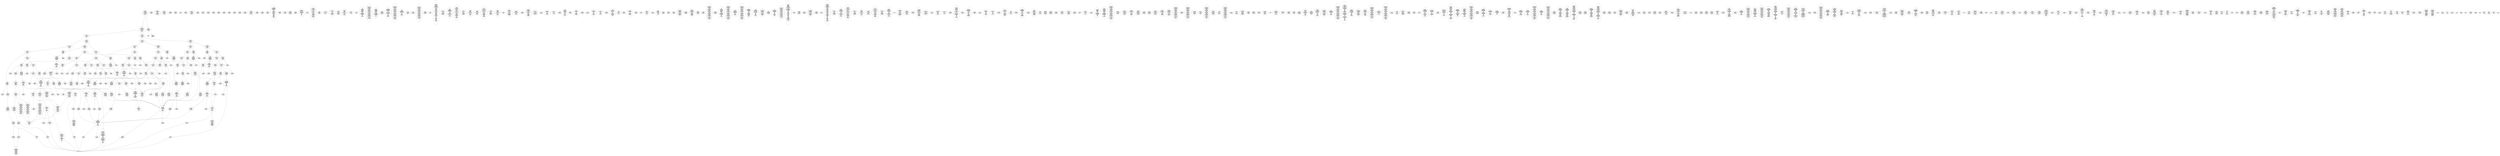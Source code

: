 /* Generated by GvGen v.1.0 (https://www.github.com/stricaud/gvgen) */

digraph G {
compound=true;
   node1 [label="[anywhere]"];
   node2 [label="# 0x0
PUSHX Data
PUSHX Data
MSTORE
PUSHX LogicData
CALLDATASIZE
LT
PUSHX Data
JUMPI
"];
   node3 [label="# 0xd
PUSHX Data
CALLDATALOAD
PUSHX BitData
SHR
PUSHX LogicData
GT
PUSHX Data
JUMPI
"];
   node4 [label="# 0x1e
PUSHX LogicData
GT
PUSHX Data
JUMPI
"];
   node5 [label="# 0x29
PUSHX LogicData
GT
PUSHX Data
JUMPI
"];
   node6 [label="# 0x34
PUSHX LogicData
EQ
PUSHX Data
JUMPI
"];
   node7 [label="# 0x3f
PUSHX LogicData
EQ
PUSHX Data
JUMPI
"];
   node8 [label="# 0x4a
PUSHX LogicData
EQ
PUSHX Data
JUMPI
"];
   node9 [label="# 0x55
PUSHX LogicData
EQ
PUSHX Data
JUMPI
"];
   node10 [label="# 0x60
PUSHX Data
REVERT
"];
   node11 [label="# 0x64
JUMPDEST
PUSHX LogicData
EQ
PUSHX Data
JUMPI
"];
   node12 [label="# 0x70
PUSHX LogicData
EQ
PUSHX Data
JUMPI
"];
   node13 [label="# 0x7b
PUSHX LogicData
EQ
PUSHX Data
JUMPI
"];
   node14 [label="# 0x86
PUSHX LogicData
EQ
PUSHX Data
JUMPI
"];
   node15 [label="# 0x91
PUSHX Data
REVERT
"];
   node16 [label="# 0x95
JUMPDEST
PUSHX LogicData
GT
PUSHX Data
JUMPI
"];
   node17 [label="# 0xa1
PUSHX LogicData
EQ
PUSHX Data
JUMPI
"];
   node18 [label="# 0xac
PUSHX LogicData
EQ
PUSHX Data
JUMPI
"];
   node19 [label="# 0xb7
PUSHX LogicData
EQ
PUSHX Data
JUMPI
"];
   node20 [label="# 0xc2
PUSHX LogicData
EQ
PUSHX Data
JUMPI
"];
   node21 [label="# 0xcd
PUSHX Data
REVERT
"];
   node22 [label="# 0xd1
JUMPDEST
PUSHX LogicData
EQ
PUSHX Data
JUMPI
"];
   node23 [label="# 0xdd
PUSHX LogicData
EQ
PUSHX Data
JUMPI
"];
   node24 [label="# 0xe8
PUSHX LogicData
EQ
PUSHX Data
JUMPI
"];
   node25 [label="# 0xf3
PUSHX LogicData
EQ
PUSHX Data
JUMPI
"];
   node26 [label="# 0xfe
PUSHX Data
REVERT
"];
   node27 [label="# 0x102
JUMPDEST
PUSHX LogicData
GT
PUSHX Data
JUMPI
"];
   node28 [label="# 0x10e
PUSHX LogicData
GT
PUSHX Data
JUMPI
"];
   node29 [label="# 0x119
PUSHX LogicData
EQ
PUSHX Data
JUMPI
"];
   node30 [label="# 0x124
PUSHX LogicData
EQ
PUSHX Data
JUMPI
"];
   node31 [label="# 0x12f
PUSHX LogicData
EQ
PUSHX Data
JUMPI
"];
   node32 [label="# 0x13a
PUSHX LogicData
EQ
PUSHX Data
JUMPI
"];
   node33 [label="# 0x145
PUSHX Data
REVERT
"];
   node34 [label="# 0x149
JUMPDEST
PUSHX LogicData
EQ
PUSHX Data
JUMPI
"];
   node35 [label="# 0x155
PUSHX LogicData
EQ
PUSHX Data
JUMPI
"];
   node36 [label="# 0x160
PUSHX LogicData
EQ
PUSHX Data
JUMPI
"];
   node37 [label="# 0x16b
PUSHX LogicData
EQ
PUSHX Data
JUMPI
"];
   node38 [label="# 0x176
PUSHX Data
REVERT
"];
   node39 [label="# 0x17a
JUMPDEST
PUSHX LogicData
GT
PUSHX Data
JUMPI
"];
   node40 [label="# 0x186
PUSHX LogicData
EQ
PUSHX Data
JUMPI
"];
   node41 [label="# 0x191
PUSHX LogicData
EQ
PUSHX Data
JUMPI
"];
   node42 [label="# 0x19c
PUSHX LogicData
EQ
PUSHX Data
JUMPI
"];
   node43 [label="# 0x1a7
PUSHX LogicData
EQ
PUSHX Data
JUMPI
"];
   node44 [label="# 0x1b2
PUSHX Data
REVERT
"];
   node45 [label="# 0x1b6
JUMPDEST
PUSHX LogicData
EQ
PUSHX Data
JUMPI
"];
   node46 [label="# 0x1c2
PUSHX LogicData
EQ
PUSHX Data
JUMPI
"];
   node47 [label="# 0x1cd
PUSHX LogicData
EQ
PUSHX Data
JUMPI
"];
   node48 [label="# 0x1d8
PUSHX LogicData
EQ
PUSHX Data
JUMPI
"];
   node49 [label="# 0x1e3
PUSHX Data
REVERT
"];
   node50 [label="# 0x1e7
JUMPDEST
CALLDATASIZE
PUSHX Data
JUMPI
"];
   node51 [label="# 0x1ed
STOP
"];
   node52 [label="# 0x1ee
JUMPDEST
PUSHX Data
REVERT
"];
   node53 [label="# 0x1f3
JUMPDEST
CALLVALUE
ISZERO
PUSHX Data
JUMPI
"];
   node54 [label="# 0x1fb
PUSHX Data
REVERT
"];
   node55 [label="# 0x1ff
JUMPDEST
PUSHX Data
PUSHX Data
CALLDATASIZE
PUSHX Data
PUSHX Data
JUMP
"];
   node56 [label="# 0x20e
JUMPDEST
PUSHX Data
JUMP
"];
   node57 [label="# 0x213
JUMPDEST
PUSHX MemData
MLOAD
ISZERO
ISZERO
MSTORE
PUSHX ArithData
ADD
"];
   node58 [label="# 0x21f
JUMPDEST
PUSHX MemData
MLOAD
SUB
RETURN
"];
   node59 [label="# 0x228
JUMPDEST
CALLVALUE
ISZERO
PUSHX Data
JUMPI
"];
   node60 [label="# 0x230
PUSHX Data
REVERT
"];
   node61 [label="# 0x234
JUMPDEST
PUSHX Data
PUSHX Data
JUMP
"];
   node62 [label="# 0x23d
JUMPDEST
PUSHX MemData
MLOAD
PUSHX Data
PUSHX Data
JUMP
"];
   node63 [label="# 0x24a
JUMPDEST
CALLVALUE
ISZERO
PUSHX Data
JUMPI
"];
   node64 [label="# 0x252
PUSHX Data
REVERT
"];
   node65 [label="# 0x256
JUMPDEST
PUSHX Data
PUSHX Data
CALLDATASIZE
PUSHX Data
PUSHX Data
JUMP
"];
   node66 [label="# 0x265
JUMPDEST
PUSHX Data
JUMP
"];
   node67 [label="# 0x26a
JUMPDEST
PUSHX MemData
MLOAD
PUSHX ArithData
PUSHX BitData
PUSHX BitData
SHL
SUB
AND
MSTORE
PUSHX ArithData
ADD
PUSHX Data
JUMP
"];
   node68 [label="# 0x282
JUMPDEST
CALLVALUE
ISZERO
PUSHX Data
JUMPI
"];
   node69 [label="# 0x28a
PUSHX Data
REVERT
"];
   node70 [label="# 0x28e
JUMPDEST
PUSHX Data
PUSHX Data
CALLDATASIZE
PUSHX Data
PUSHX Data
JUMP
"];
   node71 [label="# 0x29d
JUMPDEST
PUSHX Data
JUMP
"];
   node72 [label="# 0x2a2
JUMPDEST
STOP
"];
   node73 [label="# 0x2a4
JUMPDEST
CALLVALUE
ISZERO
PUSHX Data
JUMPI
"];
   node74 [label="# 0x2ac
PUSHX Data
REVERT
"];
   node75 [label="# 0x2b0
JUMPDEST
PUSHX Data
PUSHX Data
CALLDATASIZE
PUSHX Data
PUSHX Data
JUMP
"];
   node76 [label="# 0x2bf
JUMPDEST
PUSHX Data
JUMP
"];
   node77 [label="# 0x2c4
JUMPDEST
PUSHX MemData
MLOAD
PUSHX Data
PUSHX Data
JUMP
"];
   node78 [label="# 0x2d1
JUMPDEST
CALLVALUE
ISZERO
PUSHX Data
JUMPI
"];
   node79 [label="# 0x2d9
PUSHX Data
REVERT
"];
   node80 [label="# 0x2dd
JUMPDEST
PUSHX Data
PUSHX Data
CALLDATASIZE
PUSHX Data
PUSHX Data
JUMP
"];
   node81 [label="# 0x2ec
JUMPDEST
PUSHX Data
JUMP
"];
   node82 [label="# 0x2f1
JUMPDEST
PUSHX MemData
MLOAD
MSTORE
PUSHX ArithData
ADD
PUSHX Data
JUMP
"];
   node83 [label="# 0x2ff
JUMPDEST
CALLVALUE
ISZERO
PUSHX Data
JUMPI
"];
   node84 [label="# 0x307
PUSHX Data
REVERT
"];
   node85 [label="# 0x30b
JUMPDEST
PUSHX Data
PUSHX Data
CALLDATASIZE
PUSHX Data
PUSHX Data
JUMP
"];
   node86 [label="# 0x31a
JUMPDEST
PUSHX Data
JUMP
"];
   node87 [label="# 0x31f
JUMPDEST
CALLVALUE
ISZERO
PUSHX Data
JUMPI
"];
   node88 [label="# 0x327
PUSHX Data
REVERT
"];
   node89 [label="# 0x32b
JUMPDEST
PUSHX Data
PUSHX Data
CALLDATASIZE
PUSHX Data
PUSHX Data
JUMP
"];
   node90 [label="# 0x33a
JUMPDEST
PUSHX Data
JUMP
"];
   node91 [label="# 0x33f
JUMPDEST
CALLVALUE
ISZERO
PUSHX Data
JUMPI
"];
   node92 [label="# 0x347
PUSHX Data
REVERT
"];
   node93 [label="# 0x34b
JUMPDEST
PUSHX Data
PUSHX Data
CALLDATASIZE
PUSHX Data
PUSHX Data
JUMP
"];
   node94 [label="# 0x35a
JUMPDEST
PUSHX Data
JUMP
"];
   node95 [label="# 0x35f
JUMPDEST
CALLVALUE
ISZERO
PUSHX Data
JUMPI
"];
   node96 [label="# 0x367
PUSHX Data
REVERT
"];
   node97 [label="# 0x36b
JUMPDEST
PUSHX Data
PUSHX StorData
SLOAD
JUMP
"];
   node98 [label="# 0x375
JUMPDEST
CALLVALUE
ISZERO
PUSHX Data
JUMPI
"];
   node99 [label="# 0x37d
PUSHX Data
REVERT
"];
   node100 [label="# 0x381
JUMPDEST
PUSHX Data
PUSHX Data
CALLDATASIZE
PUSHX Data
PUSHX Data
JUMP
"];
   node101 [label="# 0x390
JUMPDEST
PUSHX Data
JUMP
"];
   node102 [label="# 0x395
JUMPDEST
CALLVALUE
ISZERO
PUSHX Data
JUMPI
"];
   node103 [label="# 0x39d
PUSHX Data
REVERT
"];
   node104 [label="# 0x3a1
JUMPDEST
PUSHX Data
PUSHX Data
CALLDATASIZE
PUSHX Data
PUSHX Data
JUMP
"];
   node105 [label="# 0x3b0
JUMPDEST
PUSHX Data
JUMP
"];
   node106 [label="# 0x3b5
JUMPDEST
CALLVALUE
ISZERO
PUSHX Data
JUMPI
"];
   node107 [label="# 0x3bd
PUSHX Data
REVERT
"];
   node108 [label="# 0x3c1
JUMPDEST
PUSHX Data
PUSHX Data
JUMP
"];
   node109 [label="# 0x3ca
JUMPDEST
CALLVALUE
ISZERO
PUSHX Data
JUMPI
"];
   node110 [label="# 0x3d2
PUSHX Data
REVERT
"];
   node111 [label="# 0x3d6
JUMPDEST
PUSHX Data
PUSHX StorData
SLOAD
JUMP
"];
   node112 [label="# 0x3e0
JUMPDEST
CALLVALUE
ISZERO
PUSHX Data
JUMPI
"];
   node113 [label="# 0x3e8
PUSHX Data
REVERT
"];
   node114 [label="# 0x3ec
JUMPDEST
PUSHX StorData
SLOAD
PUSHX ArithData
PUSHX BitData
PUSHX BitData
SHL
SUB
AND
PUSHX Data
JUMP
"];
   node115 [label="# 0x3fe
JUMPDEST
CALLVALUE
ISZERO
PUSHX Data
JUMPI
"];
   node116 [label="# 0x406
PUSHX Data
REVERT
"];
   node117 [label="# 0x40a
JUMPDEST
PUSHX Data
PUSHX StorData
SLOAD
JUMP
"];
   node118 [label="# 0x414
JUMPDEST
CALLVALUE
ISZERO
PUSHX Data
JUMPI
"];
   node119 [label="# 0x41c
PUSHX Data
REVERT
"];
   node120 [label="# 0x420
JUMPDEST
PUSHX Data
PUSHX Data
CALLDATASIZE
PUSHX Data
PUSHX Data
JUMP
"];
   node121 [label="# 0x42f
JUMPDEST
PUSHX Data
JUMP
"];
   node122 [label="# 0x434
JUMPDEST
CALLVALUE
ISZERO
PUSHX Data
JUMPI
"];
   node123 [label="# 0x43c
PUSHX Data
REVERT
"];
   node124 [label="# 0x440
JUMPDEST
PUSHX Data
PUSHX Data
JUMP
"];
   node125 [label="# 0x449
JUMPDEST
CALLVALUE
ISZERO
PUSHX Data
JUMPI
"];
   node126 [label="# 0x451
PUSHX Data
REVERT
"];
   node127 [label="# 0x455
JUMPDEST
PUSHX Data
PUSHX Data
JUMP
"];
   node128 [label="# 0x45e
JUMPDEST
CALLVALUE
ISZERO
PUSHX Data
JUMPI
"];
   node129 [label="# 0x466
PUSHX Data
REVERT
"];
   node130 [label="# 0x46a
JUMPDEST
PUSHX StorData
SLOAD
PUSHX Data
JUMP
"];
   node131 [label="# 0x473
JUMPDEST
CALLVALUE
ISZERO
PUSHX Data
JUMPI
"];
   node132 [label="# 0x47b
PUSHX Data
REVERT
"];
   node133 [label="# 0x47f
JUMPDEST
PUSHX Data
PUSHX Data
CALLDATASIZE
PUSHX Data
PUSHX Data
JUMP
"];
   node134 [label="# 0x48e
JUMPDEST
PUSHX Data
JUMP
"];
   node135 [label="# 0x493
JUMPDEST
CALLVALUE
ISZERO
PUSHX Data
JUMPI
"];
   node136 [label="# 0x49b
PUSHX Data
REVERT
"];
   node137 [label="# 0x49f
JUMPDEST
PUSHX Data
PUSHX Data
JUMP
"];
   node138 [label="# 0x4a8
JUMPDEST
CALLVALUE
ISZERO
PUSHX Data
JUMPI
"];
   node139 [label="# 0x4b0
PUSHX Data
REVERT
"];
   node140 [label="# 0x4b4
JUMPDEST
PUSHX Data
PUSHX Data
CALLDATASIZE
PUSHX Data
PUSHX Data
JUMP
"];
   node141 [label="# 0x4c3
JUMPDEST
PUSHX Data
JUMP
"];
   node142 [label="# 0x4c8
JUMPDEST
CALLVALUE
ISZERO
PUSHX Data
JUMPI
"];
   node143 [label="# 0x4d0
PUSHX Data
REVERT
"];
   node144 [label="# 0x4d4
JUMPDEST
PUSHX Data
PUSHX Data
CALLDATASIZE
PUSHX Data
PUSHX Data
JUMP
"];
   node145 [label="# 0x4e3
JUMPDEST
PUSHX Data
JUMP
"];
   node146 [label="# 0x4e8
JUMPDEST
PUSHX MemData
MLOAD
PUSHX Data
PUSHX Data
JUMP
"];
   node147 [label="# 0x4f5
JUMPDEST
CALLVALUE
ISZERO
PUSHX Data
JUMPI
"];
   node148 [label="# 0x4fd
PUSHX Data
REVERT
"];
   node149 [label="# 0x501
JUMPDEST
PUSHX Data
PUSHX Data
JUMP
"];
   node150 [label="# 0x50a
JUMPDEST
CALLVALUE
ISZERO
PUSHX Data
JUMPI
"];
   node151 [label="# 0x512
PUSHX Data
REVERT
"];
   node152 [label="# 0x516
JUMPDEST
PUSHX Data
PUSHX Data
CALLDATASIZE
PUSHX Data
PUSHX Data
JUMP
"];
   node153 [label="# 0x525
JUMPDEST
PUSHX Data
JUMP
"];
   node154 [label="# 0x52a
JUMPDEST
CALLVALUE
ISZERO
PUSHX Data
JUMPI
"];
   node155 [label="# 0x532
PUSHX Data
REVERT
"];
   node156 [label="# 0x536
JUMPDEST
PUSHX Data
PUSHX Data
CALLDATASIZE
PUSHX Data
PUSHX Data
JUMP
"];
   node157 [label="# 0x545
JUMPDEST
PUSHX Data
JUMP
"];
   node158 [label="# 0x54a
JUMPDEST
PUSHX Data
PUSHX Data
CALLDATASIZE
PUSHX Data
PUSHX Data
JUMP
"];
   node159 [label="# 0x558
JUMPDEST
PUSHX Data
JUMP
"];
   node160 [label="# 0x55d
JUMPDEST
CALLVALUE
ISZERO
PUSHX Data
JUMPI
"];
   node161 [label="# 0x565
PUSHX Data
REVERT
"];
   node162 [label="# 0x569
JUMPDEST
PUSHX Data
PUSHX Data
JUMP
"];
   node163 [label="# 0x572
JUMPDEST
CALLVALUE
ISZERO
PUSHX Data
JUMPI
"];
   node164 [label="# 0x57a
PUSHX Data
REVERT
"];
   node165 [label="# 0x57e
JUMPDEST
PUSHX Data
PUSHX Data
CALLDATASIZE
PUSHX Data
PUSHX Data
JUMP
"];
   node166 [label="# 0x58d
JUMPDEST
PUSHX ArithData
PUSHX BitData
PUSHX BitData
SHL
SUB
AND
PUSHX Data
MSTORE
PUSHX Data
PUSHX Data
MSTORE
PUSHX Data
SHA3
AND
MSTORE
MSTORE
SHA3
SLOAD
PUSHX BitData
AND
JUMP
"];
   node167 [label="# 0x5bb
JUMPDEST
CALLVALUE
ISZERO
PUSHX Data
JUMPI
"];
   node168 [label="# 0x5c3
PUSHX Data
REVERT
"];
   node169 [label="# 0x5c7
JUMPDEST
PUSHX Data
PUSHX Data
CALLDATASIZE
PUSHX Data
PUSHX Data
JUMP
"];
   node170 [label="# 0x5d6
JUMPDEST
PUSHX Data
JUMP
"];
   node171 [label="# 0x5db
JUMPDEST
CALLVALUE
ISZERO
PUSHX Data
JUMPI
"];
   node172 [label="# 0x5e3
PUSHX Data
REVERT
"];
   node173 [label="# 0x5e7
JUMPDEST
PUSHX Data
PUSHX Data
CALLDATASIZE
PUSHX Data
PUSHX Data
JUMP
"];
   node174 [label="# 0x5f6
JUMPDEST
PUSHX Data
JUMP
"];
   node175 [label="# 0x5fb
JUMPDEST
PUSHX Data
PUSHX Data
PUSHX Data
JUMP
"];
   node176 [label="# 0x606
JUMPDEST
PUSHX Data
JUMPI
"];
   node177 [label="# 0x60c
PUSHX BitData
PUSHX BitData
SHL
PUSHX ArithData
PUSHX BitData
PUSHX BitData
SHL
SUB
NOT
AND
EQ
"];
   node178 [label="# 0x621
JUMPDEST
JUMP
"];
   node179 [label="# 0x627
JUMPDEST
PUSHX Data
PUSHX StorData
SLOAD
PUSHX Data
PUSHX Data
JUMP
"];
   node180 [label="# 0x636
JUMPDEST
PUSHX ArithData
ADD
PUSHX ArithData
DIV
MUL
PUSHX ArithData
ADD
PUSHX MemData
MLOAD
ADD
PUSHX Data
MSTORE
MSTORE
PUSHX ArithData
ADD
SLOAD
PUSHX Data
PUSHX Data
JUMP
"];
   node181 [label="# 0x662
JUMPDEST
ISZERO
PUSHX Data
JUMPI
"];
   node182 [label="# 0x669
PUSHX LogicData
LT
PUSHX Data
JUMPI
"];
   node183 [label="# 0x671
PUSHX ArithData
SLOAD
DIV
MUL
MSTORE
PUSHX ArithData
ADD
PUSHX Data
JUMP
"];
   node184 [label="# 0x684
JUMPDEST
ADD
PUSHX Data
MSTORE
PUSHX Data
PUSHX Data
SHA3
"];
   node185 [label="# 0x692
JUMPDEST
SLOAD
MSTORE
PUSHX ArithData
ADD
PUSHX ArithData
ADD
GT
PUSHX Data
JUMPI
"];
   node186 [label="# 0x6a6
SUB
PUSHX BitData
AND
ADD
"];
   node187 [label="# 0x6af
JUMPDEST
JUMP
"];
   node188 [label="# 0x6b9
JUMPDEST
PUSHX Data
MSTORE
PUSHX Data
PUSHX Data
MSTORE
PUSHX Data
SHA3
SLOAD
PUSHX ArithData
PUSHX BitData
PUSHX BitData
SHL
SUB
AND
PUSHX Data
JUMPI
"];
   node189 [label="# 0x6d6
PUSHX MemData
MLOAD
PUSHX BitData
PUSHX BitData
SHL
MSTORE
PUSHX Data
PUSHX ArithData
ADD
MSTORE
PUSHX Data
PUSHX ArithData
ADD
MSTORE
PUSHX Data
PUSHX ArithData
ADD
MSTORE
PUSHX BitData
PUSHX BitData
SHL
PUSHX ArithData
ADD
MSTORE
PUSHX ArithData
ADD
"];
   node190 [label="# 0x72e
JUMPDEST
PUSHX MemData
MLOAD
SUB
REVERT
"];
   node191 [label="# 0x737
JUMPDEST
PUSHX Data
MSTORE
PUSHX Data
PUSHX Data
MSTORE
PUSHX Data
SHA3
SLOAD
PUSHX ArithData
PUSHX BitData
PUSHX BitData
SHL
SUB
AND
JUMP
"];
   node192 [label="# 0x753
JUMPDEST
PUSHX Data
PUSHX Data
PUSHX Data
JUMP
"];
   node193 [label="# 0x75e
JUMPDEST
PUSHX ArithData
PUSHX BitData
PUSHX BitData
SHL
SUB
AND
PUSHX ArithData
PUSHX BitData
PUSHX BitData
SHL
SUB
AND
EQ
ISZERO
PUSHX Data
JUMPI
"];
   node194 [label="# 0x77b
PUSHX MemData
MLOAD
PUSHX BitData
PUSHX BitData
SHL
MSTORE
PUSHX Data
PUSHX ArithData
ADD
MSTORE
PUSHX Data
PUSHX ArithData
ADD
MSTORE
PUSHX Data
PUSHX ArithData
ADD
MSTORE
PUSHX BitData
PUSHX BitData
SHL
PUSHX ArithData
ADD
MSTORE
PUSHX ArithData
ADD
PUSHX Data
JUMP
"];
   node195 [label="# 0x7cc
JUMPDEST
CALLER
PUSHX ArithData
PUSHX BitData
PUSHX BitData
SHL
SUB
AND
EQ
PUSHX Data
JUMPI
"];
   node196 [label="# 0x7de
PUSHX Data
CALLER
PUSHX Data
JUMP
"];
   node197 [label="# 0x7e8
JUMPDEST
PUSHX Data
JUMPI
"];
   node198 [label="# 0x7ed
PUSHX MemData
MLOAD
PUSHX BitData
PUSHX BitData
SHL
MSTORE
PUSHX Data
PUSHX ArithData
ADD
MSTORE
PUSHX Data
PUSHX ArithData
ADD
MSTORE
PUSHX Data
PUSHX ArithData
ADD
MSTORE
PUSHX Data
PUSHX ArithData
ADD
MSTORE
PUSHX ArithData
ADD
PUSHX Data
JUMP
"];
   node199 [label="# 0x85a
JUMPDEST
PUSHX Data
PUSHX Data
JUMP
"];
   node200 [label="# 0x864
JUMPDEST
JUMP
"];
   node201 [label="# 0x869
JUMPDEST
PUSHX Data
MSTORE
PUSHX Data
PUSHX ArithData
MSTORE
PUSHX MemData
SHA3
SLOAD
MSTORE
PUSHX Data
MSTORE
SHA3
MLOAD
PUSHX ArithData
ADD
MSTORE
SLOAD
PUSHX BitData
AND
ISZERO
ISZERO
MSTORE
PUSHX ArithData
ADD
SLOAD
MLOAD
MUL
ADD
ADD
MSTORE
MSTORE
ADD
ADD
ISZERO
PUSHX Data
JUMPI
"];
   node202 [label="# 0x8c2
PUSHX ArithData
MUL
ADD
PUSHX Data
MSTORE
PUSHX Data
PUSHX Data
SHA3
"];
   node203 [label="# 0x8d2
JUMPDEST
SLOAD
PUSHX ArithData
PUSHX BitData
PUSHX BitData
SHL
SUB
AND
MSTORE
PUSHX ArithData
ADD
PUSHX ArithData
ADD
GT
PUSHX Data
JUMPI
"];
   node204 [label="# 0x8f0
JUMPDEST
MSTORE
PUSHX ArithData
ADD
PUSHX ArithData
ADD
SLOAD
PUSHX ArithData
MUL
PUSHX ArithData
ADD
PUSHX MemData
MLOAD
ADD
PUSHX Data
MSTORE
MSTORE
PUSHX ArithData
ADD
SLOAD
ISZERO
PUSHX Data
JUMPI
"];
   node205 [label="# 0x924
PUSHX ArithData
MUL
ADD
PUSHX Data
MSTORE
PUSHX Data
PUSHX Data
SHA3
"];
   node206 [label="# 0x934
JUMPDEST
SLOAD
MSTORE
PUSHX ArithData
ADD
PUSHX ArithData
ADD
GT
PUSHX Data
JUMPI
"];
   node207 [label="# 0x948
JUMPDEST
MSTORE
PUSHX ArithData
ADD
MLOAD
PUSHX Data
JUMPI
"];
   node208 [label="# 0x95d
PUSHX StorData
SLOAD
PUSHX ArithData
MUL
PUSHX ArithData
ADD
PUSHX MemData
MLOAD
ADD
PUSHX Data
MSTORE
MSTORE
PUSHX ArithData
ADD
SLOAD
ISZERO
PUSHX Data
JUMPI
"];
   node209 [label="# 0x984
PUSHX ArithData
MUL
ADD
PUSHX Data
MSTORE
PUSHX Data
PUSHX Data
SHA3
"];
   node210 [label="# 0x994
JUMPDEST
SLOAD
MSTORE
PUSHX ArithData
ADD
PUSHX ArithData
ADD
GT
PUSHX Data
JUMPI
"];
   node211 [label="# 0x9a8
JUMPDEST
JUMP
"];
   node212 [label="# 0x9b5
JUMPDEST
PUSHX ArithData
ADD
MLOAD
MLOAD
PUSHX StorData
SLOAD
PUSHX Data
PUSHX Data
PUSHX Data
JUMP
"];
   node213 [label="# 0x9ca
JUMPDEST
PUSHX Data
PUSHX LogicData
GT
ISZERO
PUSHX Data
JUMPI
"];
   node214 [label="# 0x9e0
PUSHX Data
PUSHX Data
JUMP
"];
   node215 [label="# 0x9e7
JUMPDEST
PUSHX MemData
MLOAD
MSTORE
PUSHX ArithData
MUL
PUSHX ArithData
ADD
ADD
PUSHX Data
MSTORE
ISZERO
PUSHX Data
JUMPI
"];
   node216 [label="# 0xa01
PUSHX ArithData
ADD
PUSHX ArithData
MUL
CALLDATASIZE
CALLDATACOPY
ADD
"];
   node217 [label="# 0xa10
JUMPDEST
PUSHX Data
"];
   node218 [label="# 0xa16
JUMPDEST
PUSHX StorData
SLOAD
LT
ISZERO
PUSHX Data
JUMPI
"];
   node219 [label="# 0xa21
PUSHX StorData
SLOAD
LT
PUSHX Data
JUMPI
"];
   node220 [label="# 0xa2c
PUSHX Data
PUSHX Data
JUMP
"];
   node221 [label="# 0xa33
JUMPDEST
PUSHX Data
MSTORE
PUSHX Data
PUSHX Data
SHA3
ADD
SLOAD
MLOAD
LT
PUSHX Data
JUMPI
"];
   node222 [label="# 0xa49
PUSHX Data
PUSHX Data
JUMP
"];
   node223 [label="# 0xa50
JUMPDEST
PUSHX ArithData
MUL
ADD
ADD
MSTORE
PUSHX Data
PUSHX Data
JUMP
"];
   node224 [label="# 0xa65
JUMPDEST
PUSHX Data
JUMP
"];
   node225 [label="# 0xa6d
JUMPDEST
PUSHX Data
"];
   node226 [label="# 0xa71
JUMPDEST
PUSHX ArithData
ADD
MLOAD
MLOAD
LT
ISZERO
PUSHX Data
JUMPI
"];
   node227 [label="# 0xa7f
PUSHX ArithData
ADD
MLOAD
MLOAD
LT
PUSHX Data
JUMPI
"];
   node228 [label="# 0xa8d
PUSHX Data
PUSHX Data
JUMP
"];
   node229 [label="# 0xa94
JUMPDEST
PUSHX ArithData
MUL
PUSHX ArithData
ADD
ADD
MLOAD
PUSHX StorData
SLOAD
PUSHX Data
PUSHX Data
JUMP
"];
   node230 [label="# 0xaae
JUMPDEST
MLOAD
LT
PUSHX Data
JUMPI
"];
   node231 [label="# 0xab7
PUSHX Data
PUSHX Data
JUMP
"];
   node232 [label="# 0xabe
JUMPDEST
PUSHX ArithData
MUL
ADD
ADD
MSTORE
PUSHX Data
PUSHX Data
JUMP
"];
   node233 [label="# 0xad3
JUMPDEST
PUSHX Data
JUMP
"];
   node234 [label="# 0xadb
JUMPDEST
JUMP
"];
   node235 [label="# 0xae4
JUMPDEST
PUSHX StorData
SLOAD
LT
PUSHX Data
JUMPI
"];
   node236 [label="# 0xaf0
PUSHX Data
REVERT
"];
   node237 [label="# 0xaf4
JUMPDEST
PUSHX Data
MSTORE
PUSHX Data
SHA3
ADD
SLOAD
JUMP
"];
   node238 [label="# 0xb05
JUMPDEST
PUSHX Data
CALLER
"];
   node239 [label="# 0xb0a
JUMPDEST
PUSHX Data
JUMP
"];
   node240 [label="# 0xb10
JUMPDEST
PUSHX Data
JUMPI
"];
   node241 [label="# 0xb15
PUSHX MemData
MLOAD
PUSHX BitData
PUSHX BitData
SHL
MSTORE
PUSHX ArithData
ADD
PUSHX Data
PUSHX Data
JUMP
"];
   node242 [label="# 0xb2c
JUMPDEST
PUSHX Data
PUSHX Data
JUMP
"];
   node243 [label="# 0xb37
JUMPDEST
PUSHX Data
PUSHX MemData
MLOAD
PUSHX ArithData
ADD
PUSHX Data
MSTORE
PUSHX Data
MSTORE
PUSHX Data
JUMP
"];
   node244 [label="# 0xb52
JUMPDEST
PUSHX Data
CALLER
PUSHX Data
JUMP
"];
   node245 [label="# 0xb5b
JUMPDEST
PUSHX Data
JUMPI
"];
   node246 [label="# 0xb60
PUSHX MemData
MLOAD
PUSHX BitData
PUSHX BitData
SHL
MSTORE
PUSHX Data
PUSHX ArithData
ADD
MSTORE
PUSHX Data
PUSHX ArithData
ADD
MSTORE
PUSHX Data
PUSHX ArithData
ADD
MSTORE
PUSHX BitData
PUSHX BitData
SHL
PUSHX ArithData
ADD
MSTORE
PUSHX ArithData
ADD
PUSHX Data
JUMP
"];
   node247 [label="# 0xbc0
JUMPDEST
PUSHX Data
PUSHX Data
JUMP
"];
   node248 [label="# 0xbc9
JUMPDEST
JUMP
"];
   node249 [label="# 0xbcc
JUMPDEST
PUSHX Data
MSTORE
PUSHX Data
PUSHX Data
MSTORE
PUSHX Data
SHA3
SLOAD
PUSHX ArithData
PUSHX BitData
PUSHX BitData
SHL
SUB
AND
PUSHX Data
JUMPI
"];
   node250 [label="# 0xbea
PUSHX MemData
MLOAD
PUSHX BitData
PUSHX BitData
SHL
MSTORE
PUSHX Data
PUSHX ArithData
ADD
MSTORE
PUSHX Data
PUSHX ArithData
ADD
MSTORE
PUSHX Data
PUSHX ArithData
ADD
MSTORE
PUSHX BitData
PUSHX BitData
SHL
PUSHX ArithData
ADD
MSTORE
PUSHX ArithData
ADD
PUSHX Data
JUMP
"];
   node251 [label="# 0xc43
JUMPDEST
PUSHX Data
PUSHX ArithData
PUSHX BitData
PUSHX BitData
SHL
SUB
AND
PUSHX Data
JUMPI
"];
   node252 [label="# 0xc54
PUSHX MemData
MLOAD
PUSHX BitData
PUSHX BitData
SHL
MSTORE
PUSHX Data
PUSHX ArithData
ADD
MSTORE
PUSHX Data
PUSHX ArithData
ADD
MSTORE
PUSHX Data
PUSHX ArithData
ADD
MSTORE
PUSHX BitData
PUSHX BitData
SHL
PUSHX ArithData
ADD
MSTORE
PUSHX ArithData
ADD
PUSHX Data
JUMP
"];
   node253 [label="# 0xcae
JUMPDEST
PUSHX ArithData
PUSHX BitData
PUSHX BitData
SHL
SUB
AND
PUSHX Data
MSTORE
PUSHX Data
PUSHX Data
MSTORE
PUSHX Data
SHA3
SLOAD
JUMP
"];
   node254 [label="# 0xcca
JUMPDEST
PUSHX StorData
SLOAD
PUSHX ArithData
PUSHX BitData
PUSHX BitData
SHL
SUB
AND
CALLER
EQ
PUSHX Data
JUMPI
"];
   node255 [label="# 0xcdd
PUSHX MemData
MLOAD
PUSHX BitData
PUSHX BitData
SHL
MSTORE
PUSHX ArithData
ADD
PUSHX Data
PUSHX Data
JUMP
"];
   node256 [label="# 0xcf4
JUMPDEST
PUSHX StorData
SLOAD
PUSHX MemData
MLOAD
PUSHX Data
PUSHX ArithData
PUSHX BitData
PUSHX BitData
SHL
SUB
AND
PUSHX Data
LOGX
PUSHX StorData
SLOAD
PUSHX ArithData
PUSHX BitData
PUSHX BitData
SHL
SUB
NOT
AND
SSTORE
JUMP
"];
   node257 [label="# 0xd3e
JUMPDEST
PUSHX StorData
SLOAD
PUSHX ArithData
PUSHX BitData
PUSHX BitData
SHL
SUB
AND
CALLER
EQ
PUSHX Data
JUMPI
"];
   node258 [label="# 0xd51
PUSHX MemData
MLOAD
PUSHX BitData
PUSHX BitData
SHL
MSTORE
PUSHX ArithData
ADD
PUSHX Data
PUSHX Data
JUMP
"];
   node259 [label="# 0xd68
JUMPDEST
PUSHX Data
PUSHX Data
PUSHX Data
JUMP
"];
   node260 [label="# 0xd74
JUMPDEST
PUSHX Data
PUSHX StorData
SLOAD
PUSHX Data
PUSHX Data
JUMP
"];
   node261 [label="# 0xd83
JUMPDEST
PUSHX StorData
SLOAD
PUSHX ArithData
PUSHX BitData
PUSHX BitData
SHL
SUB
AND
CALLER
EQ
PUSHX Data
JUMPI
"];
   node262 [label="# 0xd96
PUSHX MemData
MLOAD
PUSHX BitData
PUSHX BitData
SHL
MSTORE
PUSHX ArithData
ADD
PUSHX Data
PUSHX Data
JUMP
"];
   node263 [label="# 0xdad
JUMPDEST
PUSHX StorData
SLOAD
PUSHX LogicData
EQ
PUSHX Data
JUMPI
"];
   node264 [label="# 0xdb9
PUSHX MemData
MLOAD
PUSHX BitData
PUSHX BitData
SHL
MSTORE
PUSHX Data
PUSHX ArithData
ADD
MSTORE
PUSHX Data
PUSHX ArithData
ADD
MSTORE
PUSHX BitData
PUSHX BitData
SHL
PUSHX ArithData
ADD
MSTORE
PUSHX ArithData
ADD
PUSHX Data
JUMP
"];
   node265 [label="# 0xded
JUMPDEST
PUSHX StorData
SLOAD
PUSHX BitData
PUSHX BitData
SHL
NOT
AND
PUSHX BitData
PUSHX BitData
SHL
OR
SSTORE
JUMP
"];
   node266 [label="# 0xe02
JUMPDEST
PUSHX ArithData
PUSHX BitData
PUSHX BitData
SHL
SUB
AND
CALLER
EQ
ISZERO
PUSHX Data
JUMPI
"];
   node267 [label="# 0xe14
PUSHX MemData
MLOAD
PUSHX BitData
PUSHX BitData
SHL
MSTORE
PUSHX Data
PUSHX ArithData
ADD
MSTORE
PUSHX Data
PUSHX ArithData
ADD
MSTORE
PUSHX Data
PUSHX ArithData
ADD
MSTORE
PUSHX ArithData
ADD
PUSHX Data
JUMP
"];
   node268 [label="# 0xe5b
JUMPDEST
CALLER
PUSHX Data
MSTORE
PUSHX Data
PUSHX ArithData
MSTORE
PUSHX MemData
SHA3
PUSHX ArithData
PUSHX BitData
PUSHX BitData
SHL
SUB
AND
MSTORE
MSTORE
SHA3
SLOAD
PUSHX BitData
NOT
AND
ISZERO
ISZERO
OR
SSTORE
MLOAD
MSTORE
PUSHX Data
ADD
PUSHX MemData
MLOAD
SUB
LOGX
JUMP
"];
   node269 [label="# 0xec7
JUMPDEST
PUSHX Data
PUSHX StorData
SLOAD
PUSHX Data
PUSHX Data
PUSHX Data
JUMP
"];
   node270 [label="# 0xed9
JUMPDEST
JUMP
"];
   node271 [label="# 0xede
JUMPDEST
PUSHX Data
CALLER
PUSHX Data
JUMP
"];
   node272 [label="# 0xee8
JUMPDEST
PUSHX Data
JUMPI
"];
   node273 [label="# 0xeed
PUSHX MemData
MLOAD
PUSHX BitData
PUSHX BitData
SHL
MSTORE
PUSHX ArithData
ADD
PUSHX Data
PUSHX Data
JUMP
"];
   node274 [label="# 0xf04
JUMPDEST
PUSHX Data
PUSHX Data
JUMP
"];
   node275 [label="# 0xf10
JUMPDEST
JUMP
"];
   node276 [label="# 0xf16
JUMPDEST
PUSHX Data
MSTORE
PUSHX Data
PUSHX ArithData
MSTORE
PUSHX MemData
SHA3
SLOAD
MSTORE
PUSHX Data
MSTORE
SHA3
MLOAD
PUSHX ArithData
ADD
MSTORE
SLOAD
PUSHX BitData
AND
ISZERO
ISZERO
MSTORE
PUSHX ArithData
ADD
SLOAD
MLOAD
MUL
ADD
ADD
MSTORE
MSTORE
ADD
ADD
ISZERO
PUSHX Data
JUMPI
"];
   node277 [label="# 0xf6f
PUSHX ArithData
MUL
ADD
PUSHX Data
MSTORE
PUSHX Data
PUSHX Data
SHA3
"];
   node278 [label="# 0xf7f
JUMPDEST
SLOAD
PUSHX ArithData
PUSHX BitData
PUSHX BitData
SHL
SUB
AND
MSTORE
PUSHX ArithData
ADD
PUSHX ArithData
ADD
GT
PUSHX Data
JUMPI
"];
   node279 [label="# 0xf9d
JUMPDEST
MSTORE
PUSHX ArithData
ADD
PUSHX ArithData
ADD
SLOAD
PUSHX ArithData
MUL
PUSHX ArithData
ADD
PUSHX MemData
MLOAD
ADD
PUSHX Data
MSTORE
MSTORE
PUSHX ArithData
ADD
SLOAD
ISZERO
PUSHX Data
JUMPI
"];
   node280 [label="# 0xfd1
PUSHX ArithData
MUL
ADD
PUSHX Data
MSTORE
PUSHX Data
PUSHX Data
SHA3
"];
   node281 [label="# 0xfe1
JUMPDEST
SLOAD
MSTORE
PUSHX ArithData
ADD
PUSHX ArithData
ADD
GT
PUSHX Data
JUMPI
"];
   node282 [label="# 0xff5
JUMPDEST
MSTORE
PUSHX ArithData
ADD
MLOAD
PUSHX Data
JUMPI
"];
   node283 [label="# 0x100a
PUSHX StorData
SLOAD
PUSHX ArithData
MUL
PUSHX ArithData
ADD
PUSHX MemData
MLOAD
ADD
PUSHX Data
MSTORE
MSTORE
PUSHX ArithData
ADD
SLOAD
ISZERO
PUSHX Data
JUMPI
"];
   node284 [label="# 0x1031
PUSHX ArithData
MUL
ADD
PUSHX Data
MSTORE
PUSHX Data
PUSHX Data
SHA3
"];
   node285 [label="# 0x1041
JUMPDEST
SLOAD
PUSHX ArithData
PUSHX BitData
PUSHX BitData
SHL
SUB
AND
MSTORE
PUSHX ArithData
ADD
PUSHX ArithData
ADD
GT
PUSHX Data
JUMPI
"];
   node286 [label="# 0x105f
JUMP
"];
   node287 [label="# 0x106b
JUMPDEST
PUSHX ArithData
ADD
MLOAD
MLOAD
PUSHX StorData
SLOAD
PUSHX Data
PUSHX Data
PUSHX Data
JUMP
"];
   node288 [label="# 0x1080
JUMPDEST
PUSHX Data
PUSHX LogicData
GT
ISZERO
PUSHX Data
JUMPI
"];
   node289 [label="# 0x1096
PUSHX Data
PUSHX Data
JUMP
"];
   node290 [label="# 0x109d
JUMPDEST
PUSHX MemData
MLOAD
MSTORE
PUSHX ArithData
MUL
PUSHX ArithData
ADD
ADD
PUSHX Data
MSTORE
ISZERO
PUSHX Data
JUMPI
"];
   node291 [label="# 0x10b7
PUSHX ArithData
ADD
PUSHX ArithData
MUL
CALLDATASIZE
CALLDATACOPY
ADD
"];
   node292 [label="# 0x10c6
JUMPDEST
PUSHX Data
"];
   node293 [label="# 0x10cc
JUMPDEST
PUSHX StorData
SLOAD
LT
ISZERO
PUSHX Data
JUMPI
"];
   node294 [label="# 0x10d7
PUSHX StorData
SLOAD
LT
PUSHX Data
JUMPI
"];
   node295 [label="# 0x10e2
PUSHX Data
PUSHX Data
JUMP
"];
   node296 [label="# 0x10e9
JUMPDEST
PUSHX Data
MSTORE
PUSHX Data
PUSHX Data
SHA3
ADD
PUSHX ArithData
SLOAD
PUSHX ArithData
EXP
DIV
PUSHX ArithData
PUSHX BitData
PUSHX BitData
SHL
SUB
AND
MLOAD
LT
PUSHX Data
JUMPI
"];
   node297 [label="# 0x1112
PUSHX Data
PUSHX Data
JUMP
"];
   node298 [label="# 0x1119
JUMPDEST
PUSHX ArithData
PUSHX BitData
PUSHX BitData
SHL
SUB
AND
PUSHX ArithData
MUL
ADD
ADD
MSTORE
PUSHX Data
PUSHX Data
JUMP
"];
   node299 [label="# 0x113b
JUMPDEST
PUSHX Data
JUMP
"];
   node300 [label="# 0x1143
JUMPDEST
PUSHX Data
"];
   node301 [label="# 0x1147
JUMPDEST
PUSHX ArithData
ADD
MLOAD
MLOAD
LT
ISZERO
PUSHX Data
JUMPI
"];
   node302 [label="# 0x1155
PUSHX ArithData
ADD
MLOAD
MLOAD
LT
PUSHX Data
JUMPI
"];
   node303 [label="# 0x1163
PUSHX Data
PUSHX Data
JUMP
"];
   node304 [label="# 0x116a
JUMPDEST
PUSHX ArithData
MUL
PUSHX ArithData
ADD
ADD
MLOAD
PUSHX StorData
SLOAD
PUSHX Data
PUSHX Data
JUMP
"];
   node305 [label="# 0x1184
JUMPDEST
MLOAD
LT
PUSHX Data
JUMPI
"];
   node306 [label="# 0x118d
PUSHX Data
PUSHX Data
JUMP
"];
   node307 [label="# 0x1194
JUMPDEST
PUSHX ArithData
PUSHX BitData
PUSHX BitData
SHL
SUB
AND
PUSHX ArithData
MUL
ADD
ADD
MSTORE
PUSHX Data
PUSHX Data
JUMP
"];
   node308 [label="# 0x11b6
JUMPDEST
PUSHX Data
JUMP
"];
   node309 [label="# 0x11be
JUMPDEST
PUSHX StorData
SLOAD
ISZERO
PUSHX Data
JUMPI
"];
   node310 [label="# 0x11c7
PUSHX MemData
MLOAD
PUSHX BitData
PUSHX BitData
SHL
MSTORE
PUSHX Data
PUSHX ArithData
ADD
MSTORE
PUSHX Data
PUSHX ArithData
ADD
MSTORE
PUSHX Data
PUSHX ArithData
ADD
MSTORE
PUSHX ArithData
ADD
PUSHX Data
JUMP
"];
   node311 [label="# 0x120e
JUMPDEST
PUSHX StorData
SLOAD
PUSHX Data
JUMPI
"];
   node312 [label="# 0x1216
PUSHX MemData
MLOAD
PUSHX BitData
PUSHX BitData
SHL
MSTORE
PUSHX Data
PUSHX ArithData
ADD
MSTORE
PUSHX Data
PUSHX ArithData
ADD
MSTORE
PUSHX Data
PUSHX ArithData
ADD
MSTORE
PUSHX ArithData
ADD
PUSHX Data
JUMP
"];
   node313 [label="# 0x125d
JUMPDEST
PUSHX StorData
SLOAD
PUSHX Data
PUSHX Data
BLOCKHASH
PUSHX Data
JUMP
"];
   node314 [label="# 0x126e
JUMPDEST
PUSHX Data
SSTORE
PUSHX StorData
SLOAD
PUSHX Data
PUSHX Data
NUMBER
PUSHX Data
JUMP
"];
   node315 [label="# 0x1281
JUMPDEST
GT
ISZERO
PUSHX Data
JUMPI
"];
   node316 [label="# 0x1288
PUSHX Data
PUSHX Data
PUSHX Data
NUMBER
PUSHX Data
JUMP
"];
   node317 [label="# 0x1295
JUMPDEST
PUSHX Data
BLOCKHASH
PUSHX Data
JUMP
"];
   node318 [label="# 0x12a0
JUMPDEST
PUSHX Data
SSTORE
"];
   node319 [label="# 0x12a4
JUMPDEST
PUSHX StorData
SLOAD
PUSHX Data
JUMPI
"];
   node320 [label="# 0x12ac
PUSHX StorData
SLOAD
PUSHX Data
PUSHX Data
PUSHX Data
JUMP
"];
   node321 [label="# 0x12b9
JUMPDEST
PUSHX Data
SSTORE
"];
   node322 [label="# 0x12bd
JUMPDEST
JUMP
"];
   node323 [label="# 0x12bf
JUMPDEST
PUSHX StorData
SLOAD
LT
PUSHX Data
JUMPI
"];
   node324 [label="# 0x12cb
PUSHX Data
REVERT
"];
   node325 [label="# 0x12cf
JUMPDEST
PUSHX Data
MSTORE
PUSHX Data
SHA3
ADD
SLOAD
PUSHX ArithData
PUSHX BitData
PUSHX BitData
SHL
SUB
AND
JUMP
"];
   node326 [label="# 0x12e9
JUMPDEST
PUSHX Data
MSTORE
PUSHX Data
PUSHX Data
MSTORE
PUSHX Data
SHA3
SLOAD
PUSHX Data
PUSHX ArithData
PUSHX BitData
PUSHX BitData
SHL
SUB
AND
PUSHX Data
JUMPI
"];
   node327 [label="# 0x1309
PUSHX MemData
MLOAD
PUSHX BitData
PUSHX BitData
SHL
MSTORE
PUSHX Data
PUSHX ArithData
ADD
MSTORE
PUSHX Data
PUSHX ArithData
ADD
MSTORE
PUSHX Data
PUSHX ArithData
ADD
MSTORE
PUSHX BitData
PUSHX BitData
SHL
PUSHX ArithData
ADD
MSTORE
PUSHX ArithData
ADD
PUSHX Data
JUMP
"];
   node328 [label="# 0x1368
JUMPDEST
PUSHX StorData
SLOAD
PUSHX Data
JUMPI
"];
   node329 [label="# 0x1370
PUSHX Data
PUSHX MemData
MLOAD
PUSHX ArithData
ADD
PUSHX Data
PUSHX Data
JUMP
"];
   node330 [label="# 0x1381
JUMPDEST
PUSHX MemData
MLOAD
PUSHX ArithData
SUB
SUB
MSTORE
PUSHX Data
MSTORE
JUMP
"];
   node331 [label="# 0x1397
JUMPDEST
PUSHX Data
PUSHX Data
PUSHX StorData
SLOAD
PUSHX Data
PUSHX Data
JUMP
"];
   node332 [label="# 0x13aa
JUMPDEST
PUSHX Data
PUSHX Data
JUMP
"];
   node333 [label="# 0x13b4
JUMPDEST
PUSHX Data
PUSHX Data
PUSHX Data
JUMP
"];
   node334 [label="# 0x13c1
JUMPDEST
PUSHX MemData
MLOAD
PUSHX ArithData
ADD
PUSHX Data
PUSHX Data
JUMP
"];
   node335 [label="# 0x13d2
JUMPDEST
PUSHX MemData
MLOAD
PUSHX ArithData
SUB
SUB
MSTORE
PUSHX Data
MSTORE
JUMP
"];
   node336 [label="# 0x13e9
JUMPDEST
PUSHX StorData
SLOAD
PUSHX BitData
PUSHX BitData
SHL
DIV
PUSHX BitData
AND
PUSHX Data
JUMPI
"];
   node337 [label="# 0x13fb
PUSHX MemData
MLOAD
PUSHX BitData
PUSHX BitData
SHL
MSTORE
PUSHX Data
PUSHX ArithData
ADD
MSTORE
PUSHX Data
PUSHX ArithData
ADD
MSTORE
PUSHX BitData
PUSHX BitData
SHL
PUSHX ArithData
ADD
MSTORE
PUSHX ArithData
ADD
PUSHX Data
JUMP
"];
   node338 [label="# 0x1430
JUMPDEST
PUSHX Data
JUMPI
"];
   node339 [label="# 0x1436
PUSHX MemData
MLOAD
PUSHX BitData
PUSHX BitData
SHL
MSTORE
PUSHX Data
PUSHX ArithData
ADD
MSTORE
PUSHX Data
PUSHX ArithData
ADD
MSTORE
PUSHX BitData
PUSHX BitData
SHL
PUSHX ArithData
ADD
MSTORE
PUSHX ArithData
ADD
PUSHX Data
JUMP
"];
   node340 [label="# 0x1470
JUMPDEST
PUSHX StorData
SLOAD
PUSHX Data
PUSHX Data
JUMP
"];
   node341 [label="# 0x147d
JUMPDEST
CALLVALUE
EQ
PUSHX Data
JUMPI
"];
   node342 [label="# 0x1484
PUSHX MemData
MLOAD
PUSHX BitData
PUSHX BitData
SHL
MSTORE
PUSHX Data
PUSHX ArithData
ADD
MSTORE
PUSHX Data
PUSHX ArithData
ADD
MSTORE
PUSHX BitData
PUSHX BitData
SHL
PUSHX ArithData
ADD
MSTORE
PUSHX ArithData
ADD
PUSHX Data
JUMP
"];
   node343 [label="# 0x14bd
JUMPDEST
PUSHX Data
PUSHX StorData
SLOAD
PUSHX Data
PUSHX Data
JUMP
"];
   node344 [label="# 0x14ce
JUMPDEST
GT
ISZERO
PUSHX Data
JUMPI
"];
   node345 [label="# 0x14d5
PUSHX MemData
MLOAD
PUSHX BitData
PUSHX BitData
SHL
MSTORE
PUSHX Data
PUSHX ArithData
ADD
MSTORE
PUSHX Data
PUSHX ArithData
ADD
MSTORE
PUSHX BitData
PUSHX BitData
SHL
PUSHX ArithData
ADD
MSTORE
PUSHX ArithData
ADD
PUSHX Data
JUMP
"];
   node346 [label="# 0x1512
JUMPDEST
PUSHX Data
"];
   node347 [label="# 0x1515
JUMPDEST
LT
ISZERO
PUSHX Data
JUMPI
"];
   node348 [label="# 0x151e
PUSHX StorData
SLOAD
PUSHX Data
CALLER
PUSHX Data
PUSHX Data
PUSHX Data
JUMP
"];
   node349 [label="# 0x1533
JUMPDEST
SSTORE
PUSHX Data
JUMP
"];
   node350 [label="# 0x153c
JUMPDEST
PUSHX Data
PUSHX Data
JUMP
"];
   node351 [label="# 0x1546
JUMPDEST
PUSHX Data
JUMP
"];
   node352 [label="# 0x154e
JUMPDEST
PUSHX StorData
SLOAD
ISZERO
PUSHX Data
JUMPI
"];
   node353 [label="# 0x1558
JUMP
"];
   node354 [label="# 0x155a
JUMPDEST
PUSHX LogicData
PUSHX StorData
SLOAD
EQ
PUSHX Data
JUMPI
"];
   node355 [label="# 0x1567
TIMESTAMP
PUSHX StorData
SLOAD
LT
"];
   node356 [label="# 0x156d
JUMPDEST
ISZERO
PUSHX Data
JUMPI
"];
   node357 [label="# 0x1573
NUMBER
PUSHX Data
SSTORE
JUMP
"];
   node358 [label="# 0x1579
JUMPDEST
PUSHX Data
PUSHX Data
PUSHX Data
SELFBALANCE
PUSHX Data
JUMP
"];
   node359 [label="# 0x1586
JUMPDEST
PUSHX Data
PUSHX Data
PUSHX Data
"];
   node360 [label="# 0x1590
JUMPDEST
ADD
SLOAD
PUSHX ArithData
PUSHX BitData
PUSHX BitData
SHL
SUB
AND
PUSHX Data
JUMP
"];
   node361 [label="# 0x15a1
JUMPDEST
PUSHX Data
PUSHX Data
PUSHX Data
PUSHX Data
JUMP
"];
   node362 [label="# 0x15ad
JUMPDEST
PUSHX StorData
SLOAD
PUSHX ArithData
PUSHX BitData
PUSHX BitData
SHL
SUB
AND
CALLER
EQ
PUSHX Data
JUMPI
"];
   node363 [label="# 0x15c0
PUSHX MemData
MLOAD
PUSHX BitData
PUSHX BitData
SHL
MSTORE
PUSHX ArithData
ADD
PUSHX Data
PUSHX Data
JUMP
"];
   node364 [label="# 0x15d7
JUMPDEST
PUSHX ArithData
PUSHX BitData
PUSHX BitData
SHL
SUB
AND
PUSHX Data
JUMPI
"];
   node365 [label="# 0x15e6
PUSHX MemData
MLOAD
PUSHX BitData
PUSHX BitData
SHL
MSTORE
PUSHX Data
PUSHX ArithData
ADD
MSTORE
PUSHX Data
PUSHX ArithData
ADD
MSTORE
PUSHX Data
PUSHX ArithData
ADD
MSTORE
PUSHX BitData
PUSHX BitData
SHL
PUSHX ArithData
ADD
MSTORE
PUSHX ArithData
ADD
PUSHX Data
JUMP
"];
   node366 [label="# 0x163c
JUMPDEST
PUSHX StorData
SLOAD
PUSHX MemData
MLOAD
PUSHX ArithData
PUSHX BitData
PUSHX BitData
SHL
SUB
AND
AND
PUSHX Data
PUSHX Data
LOGX
PUSHX StorData
SLOAD
PUSHX ArithData
PUSHX BitData
PUSHX BitData
SHL
SUB
NOT
AND
PUSHX ArithData
PUSHX BitData
PUSHX BitData
SHL
SUB
AND
OR
SSTORE
JUMP
"];
   node367 [label="# 0x1698
JUMPDEST
PUSHX StorData
SLOAD
PUSHX ArithData
PUSHX BitData
PUSHX BitData
SHL
SUB
AND
CALLER
EQ
PUSHX Data
JUMPI
"];
   node368 [label="# 0x16ab
PUSHX MemData
MLOAD
PUSHX BitData
PUSHX BitData
SHL
MSTORE
PUSHX ArithData
ADD
PUSHX Data
PUSHX Data
JUMP
"];
   node369 [label="# 0x16c2
JUMPDEST
PUSHX StorData
SLOAD
PUSHX BitData
PUSHX BitData
SHL
DIV
PUSHX BitData
AND
ISZERO
PUSHX Data
JUMPI
"];
   node370 [label="# 0x16d5
PUSHX MemData
MLOAD
PUSHX BitData
PUSHX BitData
SHL
MSTORE
PUSHX Data
PUSHX ArithData
ADD
MSTORE
PUSHX Data
PUSHX ArithData
ADD
MSTORE
PUSHX BitData
PUSHX BitData
SHL
PUSHX ArithData
ADD
MSTORE
PUSHX ArithData
ADD
PUSHX Data
JUMP
"];
   node371 [label="# 0x1706
JUMPDEST
PUSHX LogicData
PUSHX StorData
SLOAD
LT
PUSHX Data
JUMPI
"];
   node372 [label="# 0x1712
PUSHX MemData
MLOAD
PUSHX BitData
PUSHX BitData
SHL
MSTORE
PUSHX Data
PUSHX ArithData
ADD
MSTORE
PUSHX Data
PUSHX ArithData
ADD
MSTORE
PUSHX Data
PUSHX ArithData
ADD
MSTORE
PUSHX BitData
PUSHX BitData
SHL
PUSHX ArithData
ADD
MSTORE
PUSHX ArithData
ADD
PUSHX Data
JUMP
"];
   node373 [label="# 0x1765
JUMPDEST
PUSHX Data
"];
   node374 [label="# 0x1768
JUMPDEST
LT
ISZERO
PUSHX Data
JUMPI
"];
   node375 [label="# 0x1771
PUSHX StorData
SLOAD
PUSHX Data
CALLER
PUSHX Data
PUSHX Data
PUSHX Data
JUMP
"];
   node376 [label="# 0x1786
JUMPDEST
PUSHX Data
PUSHX Data
JUMP
"];
   node377 [label="# 0x1790
JUMPDEST
PUSHX Data
JUMP
"];
   node378 [label="# 0x1798
JUMPDEST
JUMP
"];
   node379 [label="# 0x179c
JUMPDEST
PUSHX Data
PUSHX ArithData
PUSHX BitData
PUSHX BitData
SHL
SUB
NOT
AND
PUSHX BitData
PUSHX BitData
SHL
EQ
PUSHX Data
JUMPI
"];
   node380 [label="# 0x17b8
PUSHX ArithData
PUSHX BitData
PUSHX BitData
SHL
SUB
NOT
AND
PUSHX BitData
PUSHX BitData
SHL
EQ
"];
   node381 [label="# 0x17cd
JUMPDEST
PUSHX Data
JUMPI
"];
   node382 [label="# 0x17d3
PUSHX BitData
PUSHX BitData
SHL
PUSHX ArithData
PUSHX BitData
PUSHX BitData
SHL
SUB
NOT
AND
EQ
PUSHX Data
JUMP
"];
   node383 [label="# 0x17ec
JUMPDEST
PUSHX Data
MSTORE
PUSHX Data
PUSHX Data
MSTORE
PUSHX Data
SHA3
SLOAD
PUSHX ArithData
PUSHX BitData
PUSHX BitData
SHL
SUB
NOT
AND
PUSHX ArithData
PUSHX BitData
PUSHX BitData
SHL
SUB
AND
OR
SSTORE
PUSHX Data
PUSHX Data
JUMP
"];
   node384 [label="# 0x1821
JUMPDEST
PUSHX ArithData
PUSHX BitData
PUSHX BitData
SHL
SUB
AND
PUSHX Data
PUSHX MemData
MLOAD
PUSHX MemData
MLOAD
SUB
LOGX
JUMP
"];
   node385 [label="# 0x185a
JUMPDEST
PUSHX Data
MSTORE
PUSHX Data
PUSHX Data
MSTORE
PUSHX Data
SHA3
SLOAD
PUSHX ArithData
PUSHX BitData
PUSHX BitData
SHL
SUB
AND
PUSHX Data
JUMPI
"];
   node386 [label="# 0x1877
PUSHX MemData
MLOAD
PUSHX BitData
PUSHX BitData
SHL
MSTORE
PUSHX Data
PUSHX ArithData
ADD
MSTORE
PUSHX Data
PUSHX ArithData
ADD
MSTORE
PUSHX Data
PUSHX ArithData
ADD
MSTORE
PUSHX BitData
PUSHX BitData
SHL
PUSHX ArithData
ADD
MSTORE
PUSHX ArithData
ADD
PUSHX Data
JUMP
"];
   node387 [label="# 0x18d3
JUMPDEST
PUSHX Data
PUSHX Data
PUSHX Data
JUMP
"];
   node388 [label="# 0x18de
JUMPDEST
PUSHX ArithData
PUSHX BitData
PUSHX BitData
SHL
SUB
AND
PUSHX ArithData
PUSHX BitData
PUSHX BitData
SHL
SUB
AND
EQ
PUSHX Data
JUMPI
"];
   node389 [label="# 0x18fb
PUSHX ArithData
PUSHX BitData
PUSHX BitData
SHL
SUB
AND
PUSHX Data
PUSHX Data
JUMP
"];
   node390 [label="# 0x190e
JUMPDEST
PUSHX ArithData
PUSHX BitData
PUSHX BitData
SHL
SUB
AND
EQ
"];
   node391 [label="# 0x1919
JUMPDEST
PUSHX Data
JUMPI
"];
   node392 [label="# 0x191f
PUSHX ArithData
PUSHX BitData
PUSHX BitData
SHL
SUB
AND
PUSHX Data
MSTORE
PUSHX Data
PUSHX Data
MSTORE
PUSHX Data
SHA3
AND
MSTORE
MSTORE
SHA3
SLOAD
PUSHX BitData
AND
"];
   node393 [label="# 0x1949
JUMPDEST
JUMP
"];
   node394 [label="# 0x1951
JUMPDEST
PUSHX ArithData
PUSHX BitData
PUSHX BitData
SHL
SUB
AND
PUSHX Data
PUSHX Data
JUMP
"];
   node395 [label="# 0x1964
JUMPDEST
PUSHX ArithData
PUSHX BitData
PUSHX BitData
SHL
SUB
AND
EQ
PUSHX Data
JUMPI
"];
   node396 [label="# 0x1973
PUSHX MemData
MLOAD
PUSHX BitData
PUSHX BitData
SHL
MSTORE
PUSHX Data
PUSHX ArithData
ADD
MSTORE
PUSHX Data
PUSHX ArithData
ADD
MSTORE
PUSHX Data
PUSHX ArithData
ADD
MSTORE
PUSHX BitData
PUSHX BitData
SHL
PUSHX ArithData
ADD
MSTORE
PUSHX ArithData
ADD
PUSHX Data
JUMP
"];
   node397 [label="# 0x19cc
JUMPDEST
PUSHX ArithData
PUSHX BitData
PUSHX BitData
SHL
SUB
AND
PUSHX Data
JUMPI
"];
   node398 [label="# 0x19db
PUSHX MemData
MLOAD
PUSHX BitData
PUSHX BitData
SHL
MSTORE
PUSHX Data
PUSHX ArithData
ADD
MSTORE
PUSHX ArithData
ADD
MSTORE
PUSHX Data
PUSHX ArithData
ADD
MSTORE
PUSHX BitData
PUSHX BitData
SHL
PUSHX ArithData
ADD
MSTORE
PUSHX ArithData
ADD
PUSHX Data
JUMP
"];
   node399 [label="# 0x1a2e
JUMPDEST
PUSHX Data
PUSHX Data
PUSHX Data
JUMP
"];
   node400 [label="# 0x1a39
JUMPDEST
PUSHX ArithData
PUSHX BitData
PUSHX BitData
SHL
SUB
AND
PUSHX Data
MSTORE
PUSHX Data
PUSHX Data
MSTORE
PUSHX Data
SHA3
SLOAD
PUSHX Data
PUSHX Data
PUSHX Data
JUMP
"];
   node401 [label="# 0x1a62
JUMPDEST
SSTORE
PUSHX ArithData
PUSHX BitData
PUSHX BitData
SHL
SUB
AND
PUSHX Data
MSTORE
PUSHX Data
PUSHX Data
MSTORE
PUSHX Data
SHA3
SLOAD
PUSHX Data
PUSHX Data
PUSHX Data
JUMP
"];
   node402 [label="# 0x1a90
JUMPDEST
SSTORE
PUSHX Data
MSTORE
PUSHX Data
PUSHX Data
MSTORE
PUSHX MemData
SHA3
SLOAD
PUSHX ArithData
PUSHX BitData
PUSHX BitData
SHL
SUB
NOT
AND
PUSHX ArithData
PUSHX BitData
PUSHX BitData
SHL
SUB
AND
OR
SSTORE
MLOAD
AND
PUSHX Data
LOGX
JUMP
"];
   node403 [label="# 0x1af1
JUMPDEST
PUSHX Data
PUSHX Data
PUSHX Data
JUMP
"];
   node404 [label="# 0x1afc
JUMPDEST
PUSHX Data
PUSHX Data
PUSHX Data
JUMP
"];
   node405 [label="# 0x1b09
JUMPDEST
PUSHX ArithData
PUSHX BitData
PUSHX BitData
SHL
SUB
AND
PUSHX Data
MSTORE
PUSHX Data
PUSHX Data
MSTORE
PUSHX Data
SHA3
SLOAD
PUSHX Data
PUSHX Data
PUSHX Data
JUMP
"];
   node406 [label="# 0x1b32
JUMPDEST
SSTORE
PUSHX Data
MSTORE
PUSHX Data
PUSHX Data
MSTORE
PUSHX MemData
SHA3
SLOAD
PUSHX ArithData
PUSHX BitData
PUSHX BitData
SHL
SUB
NOT
AND
SSTORE
MLOAD
PUSHX ArithData
PUSHX BitData
PUSHX BitData
SHL
SUB
AND
PUSHX Data
LOGX
JUMP
"];
   node407 [label="# 0x1b8c
JUMPDEST
PUSHX Data
PUSHX Data
JUMP
"];
   node408 [label="# 0x1b97
JUMPDEST
PUSHX Data
PUSHX Data
JUMP
"];
   node409 [label="# 0x1ba3
JUMPDEST
PUSHX Data
JUMPI
"];
   node410 [label="# 0x1ba8
PUSHX MemData
MLOAD
PUSHX BitData
PUSHX BitData
SHL
MSTORE
PUSHX ArithData
ADD
PUSHX Data
PUSHX Data
JUMP
"];
   node411 [label="# 0x1bbf
JUMPDEST
PUSHX Data
PUSHX Data
JUMPI
"];
   node412 [label="# 0x1bc7
PUSHX Data
MLOAD
ADD
MSTORE
PUSHX Data
MSTORE
PUSHX BitData
PUSHX BitData
SHL
PUSHX ArithData
ADD
MSTORE
JUMP
"];
   node413 [label="# 0x1be3
JUMPDEST
PUSHX Data
"];
   node414 [label="# 0x1be7
JUMPDEST
ISZERO
PUSHX Data
JUMPI
"];
   node415 [label="# 0x1bee
PUSHX Data
PUSHX Data
JUMP
"];
   node416 [label="# 0x1bf7
JUMPDEST
PUSHX Data
PUSHX Data
PUSHX Data
JUMP
"];
   node417 [label="# 0x1c06
JUMPDEST
PUSHX Data
JUMP
"];
   node418 [label="# 0x1c0d
JUMPDEST
PUSHX Data
PUSHX LogicData
GT
ISZERO
PUSHX Data
JUMPI
"];
   node419 [label="# 0x1c21
PUSHX Data
PUSHX Data
JUMP
"];
   node420 [label="# 0x1c28
JUMPDEST
PUSHX MemData
MLOAD
MSTORE
PUSHX ArithData
ADD
PUSHX BitData
NOT
AND
PUSHX ArithData
ADD
ADD
PUSHX Data
MSTORE
ISZERO
PUSHX Data
JUMPI
"];
   node421 [label="# 0x1c46
PUSHX ArithData
ADD
CALLDATASIZE
CALLDATACOPY
ADD
"];
   node422 [label="# 0x1c52
JUMPDEST
"];
   node423 [label="# 0x1c56
JUMPDEST
ISZERO
PUSHX Data
JUMPI
"];
   node424 [label="# 0x1c5d
PUSHX Data
PUSHX Data
PUSHX Data
JUMP
"];
   node425 [label="# 0x1c67
JUMPDEST
PUSHX Data
PUSHX Data
PUSHX Data
JUMP
"];
   node426 [label="# 0x1c74
JUMPDEST
PUSHX Data
PUSHX Data
PUSHX Data
JUMP
"];
   node427 [label="# 0x1c7f
JUMPDEST
PUSHX BitData
SHL
MLOAD
LT
PUSHX Data
JUMPI
"];
   node428 [label="# 0x1c8d
PUSHX Data
PUSHX Data
JUMP
"];
   node429 [label="# 0x1c94
JUMPDEST
PUSHX ArithData
ADD
ADD
PUSHX ArithData
PUSHX BitData
PUSHX BitData
SHL
SUB
NOT
AND
PUSHX BitData
BYTE
MSTORE8
PUSHX Data
PUSHX Data
PUSHX Data
JUMP
"];
   node430 [label="# 0x1cb6
JUMPDEST
PUSHX Data
JUMP
"];
   node431 [label="# 0x1cbd
JUMPDEST
PUSHX ArithData
PUSHX BitData
PUSHX BitData
SHL
SUB
AND
PUSHX Data
JUMPI
"];
   node432 [label="# 0x1ccc
PUSHX MemData
MLOAD
PUSHX BitData
PUSHX BitData
SHL
MSTORE
PUSHX Data
PUSHX ArithData
ADD
MSTORE
PUSHX ArithData
ADD
MSTORE
PUSHX Data
PUSHX ArithData
ADD
MSTORE
PUSHX ArithData
ADD
PUSHX Data
JUMP
"];
   node433 [label="# 0x1d13
JUMPDEST
PUSHX Data
MSTORE
PUSHX Data
PUSHX Data
MSTORE
PUSHX Data
SHA3
SLOAD
PUSHX ArithData
PUSHX BitData
PUSHX BitData
SHL
SUB
AND
ISZERO
PUSHX Data
JUMPI
"];
   node434 [label="# 0x1d31
PUSHX MemData
MLOAD
PUSHX BitData
PUSHX BitData
SHL
MSTORE
PUSHX Data
PUSHX ArithData
ADD
MSTORE
PUSHX Data
PUSHX ArithData
ADD
MSTORE
PUSHX Data
PUSHX ArithData
ADD
MSTORE
PUSHX ArithData
ADD
PUSHX Data
JUMP
"];
   node435 [label="# 0x1d78
JUMPDEST
PUSHX ArithData
PUSHX BitData
PUSHX BitData
SHL
SUB
AND
PUSHX Data
MSTORE
PUSHX Data
PUSHX Data
MSTORE
PUSHX Data
SHA3
SLOAD
PUSHX Data
PUSHX Data
PUSHX Data
JUMP
"];
   node436 [label="# 0x1da1
JUMPDEST
SSTORE
PUSHX Data
MSTORE
PUSHX Data
PUSHX Data
MSTORE
PUSHX MemData
SHA3
SLOAD
PUSHX ArithData
PUSHX BitData
PUSHX BitData
SHL
SUB
NOT
AND
PUSHX ArithData
PUSHX BitData
PUSHX BitData
SHL
SUB
AND
OR
SSTORE
MLOAD
PUSHX Data
LOGX
JUMP
"];
   node437 [label="# 0x1dff
JUMPDEST
SELFBALANCE
LT
ISZERO
PUSHX Data
JUMPI
"];
   node438 [label="# 0x1e08
PUSHX MemData
MLOAD
PUSHX BitData
PUSHX BitData
SHL
MSTORE
PUSHX Data
PUSHX ArithData
ADD
MSTORE
PUSHX Data
PUSHX ArithData
ADD
MSTORE
PUSHX Data
PUSHX ArithData
ADD
MSTORE
PUSHX ArithData
ADD
PUSHX Data
JUMP
"];
   node439 [label="# 0x1e4f
JUMPDEST
PUSHX Data
PUSHX ArithData
PUSHX BitData
PUSHX BitData
SHL
SUB
AND
PUSHX MemData
MLOAD
PUSHX Data
PUSHX MemData
MLOAD
SUB
GAS
CALL
RETURNDATASIZE
PUSHX LogicData
EQ
PUSHX Data
JUMPI
"];
   node440 [label="# 0x1e7b
PUSHX MemData
MLOAD
PUSHX BitData
NOT
PUSHX ArithData
RETURNDATASIZE
ADD
AND
ADD
PUSHX Data
MSTORE
RETURNDATASIZE
MSTORE
RETURNDATASIZE
PUSHX Data
PUSHX ArithData
ADD
RETURNDATACOPY
PUSHX Data
JUMP
"];
   node441 [label="# 0x1e9c
JUMPDEST
PUSHX Data
"];
   node442 [label="# 0x1ea1
JUMPDEST
PUSHX Data
JUMPI
"];
   node443 [label="# 0x1eab
PUSHX MemData
MLOAD
PUSHX BitData
PUSHX BitData
SHL
MSTORE
PUSHX Data
PUSHX ArithData
ADD
MSTORE
PUSHX Data
PUSHX ArithData
ADD
MSTORE
PUSHX Data
PUSHX ArithData
ADD
MSTORE
PUSHX Data
PUSHX ArithData
ADD
MSTORE
PUSHX ArithData
ADD
PUSHX Data
JUMP
"];
   node444 [label="# 0x1f18
JUMPDEST
PUSHX Data
PUSHX ArithData
PUSHX BitData
PUSHX BitData
SHL
SUB
AND
EXTCODESIZE
ISZERO
PUSHX Data
JUMPI
"];
   node445 [label="# 0x1f2b
PUSHX MemData
MLOAD
PUSHX BitData
PUSHX BitData
SHL
MSTORE
PUSHX ArithData
PUSHX BitData
PUSHX BitData
SHL
SUB
AND
PUSHX Data
PUSHX Data
CALLER
PUSHX ArithData
ADD
PUSHX Data
JUMP
"];
   node446 [label="# 0x1f5c
JUMPDEST
PUSHX Data
PUSHX MemData
MLOAD
SUB
PUSHX Data
EXTCODESIZE
ISZERO
ISZERO
PUSHX Data
JUMPI
"];
   node447 [label="# 0x1f72
PUSHX Data
REVERT
"];
   node448 [label="# 0x1f76
JUMPDEST
GAS
CALL
ISZERO
PUSHX Data
JUMPI
"];
   node449 [label="# 0x1f84
PUSHX MemData
MLOAD
PUSHX ArithData
RETURNDATASIZE
ADD
PUSHX BitData
NOT
AND
ADD
MSTORE
PUSHX Data
ADD
PUSHX Data
JUMP
"];
   node450 [label="# 0x1fa3
JUMPDEST
PUSHX Data
"];
   node451 [label="# 0x1fa6
JUMPDEST
PUSHX Data
JUMPI
"];
   node452 [label="# 0x1fab
RETURNDATASIZE
ISZERO
PUSHX Data
JUMPI
"];
   node453 [label="# 0x1fb3
PUSHX MemData
MLOAD
PUSHX BitData
NOT
PUSHX ArithData
RETURNDATASIZE
ADD
AND
ADD
PUSHX Data
MSTORE
RETURNDATASIZE
MSTORE
RETURNDATASIZE
PUSHX Data
PUSHX ArithData
ADD
RETURNDATACOPY
PUSHX Data
JUMP
"];
   node454 [label="# 0x1fd4
JUMPDEST
PUSHX Data
"];
   node455 [label="# 0x1fd9
JUMPDEST
MLOAD
PUSHX Data
JUMPI
"];
   node456 [label="# 0x1fe1
PUSHX MemData
MLOAD
PUSHX BitData
PUSHX BitData
SHL
MSTORE
PUSHX ArithData
ADD
PUSHX Data
PUSHX Data
JUMP
"];
   node457 [label="# 0x1ff8
JUMPDEST
MLOAD
PUSHX ArithData
ADD
REVERT
"];
   node458 [label="# 0x2000
JUMPDEST
PUSHX ArithData
PUSHX BitData
PUSHX BitData
SHL
SUB
NOT
AND
PUSHX BitData
PUSHX BitData
SHL
EQ
PUSHX Data
JUMP
"];
   node459 [label="# 0x201a
JUMPDEST
PUSHX Data
JUMP
"];
   node460 [label="# 0x2025
JUMPDEST
SLOAD
PUSHX Data
PUSHX Data
JUMP
"];
   node461 [label="# 0x2031
JUMPDEST
PUSHX Data
MSTORE
PUSHX Data
PUSHX Data
SHA3
PUSHX ArithData
ADD
PUSHX Data
DIV
ADD
PUSHX Data
JUMPI
"];
   node462 [label="# 0x204b
PUSHX Data
SSTORE
PUSHX Data
JUMP
"];
   node463 [label="# 0x2053
JUMPDEST
PUSHX LogicData
LT
PUSHX Data
JUMPI
"];
   node464 [label="# 0x205c
ADD
PUSHX BitData
NOT
CALLDATALOAD
AND
OR
SSTORE
PUSHX Data
JUMP
"];
   node465 [label="# 0x206c
JUMPDEST
ADD
PUSHX ArithData
ADD
SSTORE
ISZERO
PUSHX Data
JUMPI
"];
   node466 [label="# 0x207b
ADD
"];
   node467 [label="# 0x207e
JUMPDEST
GT
ISZERO
PUSHX Data
JUMPI
"];
   node468 [label="# 0x2087
CALLDATALOAD
SSTORE
PUSHX ArithData
ADD
PUSHX ArithData
ADD
PUSHX Data
JUMP
"];
   node469 [label="# 0x2099
JUMPDEST
PUSHX Data
PUSHX Data
JUMP
"];
   node470 [label="# 0x20a5
JUMPDEST
JUMP
"];
   node471 [label="# 0x20a9
JUMPDEST
"];
   node472 [label="# 0x20aa
JUMPDEST
GT
ISZERO
PUSHX Data
JUMPI
"];
   node473 [label="# 0x20b3
PUSHX Data
SSTORE
PUSHX ArithData
ADD
PUSHX Data
JUMP
"];
   node474 [label="# 0x20be
JUMPDEST
CALLDATALOAD
PUSHX ArithData
PUSHX BitData
PUSHX BitData
SHL
SUB
AND
EQ
PUSHX Data
JUMPI
"];
   node475 [label="# 0x20d1
PUSHX Data
REVERT
"];
   node476 [label="# 0x20d5
JUMPDEST
JUMP
"];
   node477 [label="# 0x20da
JUMPDEST
PUSHX Data
PUSHX LogicData
SUB
SLT
ISZERO
PUSHX Data
JUMPI
"];
   node478 [label="# 0x20e8
PUSHX Data
REVERT
"];
   node479 [label="# 0x20ec
JUMPDEST
PUSHX Data
PUSHX Data
JUMP
"];
   node480 [label="# 0x20f5
JUMPDEST
JUMP
"];
   node481 [label="# 0x20fc
JUMPDEST
PUSHX Data
PUSHX LogicData
SUB
SLT
ISZERO
PUSHX Data
JUMPI
"];
   node482 [label="# 0x210b
PUSHX Data
REVERT
"];
   node483 [label="# 0x210f
JUMPDEST
PUSHX Data
PUSHX Data
JUMP
"];
   node484 [label="# 0x2118
JUMPDEST
PUSHX Data
PUSHX ArithData
ADD
PUSHX Data
JUMP
"];
   node485 [label="# 0x2126
JUMPDEST
JUMP
"];
   node486 [label="# 0x212f
JUMPDEST
PUSHX Data
PUSHX Data
PUSHX LogicData
SUB
SLT
ISZERO
PUSHX Data
JUMPI
"];
   node487 [label="# 0x2140
PUSHX Data
REVERT
"];
   node488 [label="# 0x2144
JUMPDEST
PUSHX Data
PUSHX Data
JUMP
"];
   node489 [label="# 0x214d
JUMPDEST
PUSHX Data
PUSHX ArithData
ADD
PUSHX Data
JUMP
"];
   node490 [label="# 0x215b
JUMPDEST
PUSHX ArithData
ADD
CALLDATALOAD
JUMP
"];
   node491 [label="# 0x216b
JUMPDEST
PUSHX Data
PUSHX Data
PUSHX LogicData
SUB
SLT
ISZERO
PUSHX Data
JUMPI
"];
   node492 [label="# 0x217d
PUSHX Data
REVERT
"];
   node493 [label="# 0x2181
JUMPDEST
PUSHX Data
PUSHX Data
JUMP
"];
   node494 [label="# 0x218a
JUMPDEST
PUSHX Data
PUSHX ArithData
ADD
PUSHX Data
JUMP
"];
   node495 [label="# 0x2198
JUMPDEST
PUSHX ArithData
ADD
CALLDATALOAD
PUSHX ArithData
ADD
CALLDATALOAD
PUSHX LogicData
GT
ISZERO
PUSHX Data
JUMPI
"];
   node496 [label="# 0x21b8
PUSHX Data
REVERT
"];
   node497 [label="# 0x21bc
JUMPDEST
ADD
PUSHX ArithData
ADD
SLT
PUSHX Data
JUMPI
"];
   node498 [label="# 0x21cc
PUSHX Data
REVERT
"];
   node499 [label="# 0x21d0
JUMPDEST
CALLDATALOAD
GT
ISZERO
PUSHX Data
JUMPI
"];
   node500 [label="# 0x21db
PUSHX Data
PUSHX Data
JUMP
"];
   node501 [label="# 0x21e2
JUMPDEST
PUSHX MemData
MLOAD
PUSHX ArithData
ADD
PUSHX BitData
NOT
AND
PUSHX ArithData
ADD
AND
ADD
GT
LT
OR
ISZERO
PUSHX Data
JUMPI
"];
   node502 [label="# 0x2203
PUSHX Data
PUSHX Data
JUMP
"];
   node503 [label="# 0x220a
JUMPDEST
PUSHX Data
MSTORE
MSTORE
PUSHX ArithData
ADD
ADD
GT
ISZERO
PUSHX Data
JUMPI
"];
   node504 [label="# 0x221f
PUSHX Data
REVERT
"];
   node505 [label="# 0x2223
JUMPDEST
PUSHX ArithData
ADD
PUSHX ArithData
ADD
CALLDATACOPY
PUSHX Data
PUSHX ArithData
ADD
ADD
MSTORE
JUMP
"];
   node506 [label="# 0x2247
JUMPDEST
PUSHX Data
PUSHX LogicData
SUB
SLT
ISZERO
PUSHX Data
JUMPI
"];
   node507 [label="# 0x2256
PUSHX Data
REVERT
"];
   node508 [label="# 0x225a
JUMPDEST
PUSHX Data
PUSHX Data
JUMP
"];
   node509 [label="# 0x2263
JUMPDEST
PUSHX ArithData
ADD
CALLDATALOAD
ISZERO
ISZERO
EQ
PUSHX Data
JUMPI
"];
   node510 [label="# 0x2274
PUSHX Data
REVERT
"];
   node511 [label="# 0x2278
JUMPDEST
JUMP
"];
   node512 [label="# 0x2283
JUMPDEST
PUSHX Data
PUSHX LogicData
SUB
SLT
ISZERO
PUSHX Data
JUMPI
"];
   node513 [label="# 0x2292
PUSHX Data
REVERT
"];
   node514 [label="# 0x2296
JUMPDEST
PUSHX Data
PUSHX Data
JUMP
"];
   node515 [label="# 0x229f
JUMPDEST
PUSHX ArithData
ADD
CALLDATALOAD
JUMP
"];
   node516 [label="# 0x22ad
JUMPDEST
PUSHX Data
PUSHX LogicData
SUB
SLT
ISZERO
PUSHX Data
JUMPI
"];
   node517 [label="# 0x22bb
PUSHX Data
REVERT
"];
   node518 [label="# 0x22bf
JUMPDEST
CALLDATALOAD
PUSHX Data
PUSHX Data
JUMP
"];
   node519 [label="# 0x22ca
JUMPDEST
PUSHX Data
PUSHX LogicData
SUB
SLT
ISZERO
PUSHX Data
JUMPI
"];
   node520 [label="# 0x22d8
PUSHX Data
REVERT
"];
   node521 [label="# 0x22dc
JUMPDEST
MLOAD
PUSHX Data
PUSHX Data
JUMP
"];
   node522 [label="# 0x22e7
JUMPDEST
PUSHX Data
PUSHX LogicData
SUB
SLT
ISZERO
PUSHX Data
JUMPI
"];
   node523 [label="# 0x22f6
PUSHX Data
REVERT
"];
   node524 [label="# 0x22fa
JUMPDEST
CALLDATALOAD
PUSHX LogicData
GT
ISZERO
PUSHX Data
JUMPI
"];
   node525 [label="# 0x230e
PUSHX Data
REVERT
"];
   node526 [label="# 0x2312
JUMPDEST
ADD
PUSHX ArithData
ADD
SLT
PUSHX Data
JUMPI
"];
   node527 [label="# 0x2322
PUSHX Data
REVERT
"];
   node528 [label="# 0x2326
JUMPDEST
CALLDATALOAD
GT
ISZERO
PUSHX Data
JUMPI
"];
   node529 [label="# 0x2331
PUSHX Data
REVERT
"];
   node530 [label="# 0x2335
JUMPDEST
PUSHX ArithData
ADD
ADD
GT
ISZERO
PUSHX Data
JUMPI
"];
   node531 [label="# 0x2343
PUSHX Data
REVERT
"];
   node532 [label="# 0x2347
JUMPDEST
PUSHX ArithData
ADD
JUMP
"];
   node533 [label="# 0x2359
JUMPDEST
PUSHX Data
PUSHX LogicData
SUB
SLT
ISZERO
PUSHX Data
JUMPI
"];
   node534 [label="# 0x2367
PUSHX Data
REVERT
"];
   node535 [label="# 0x236b
JUMPDEST
CALLDATALOAD
JUMP
"];
   node536 [label="# 0x2372
JUMPDEST
PUSHX Data
MLOAD
MSTORE
PUSHX Data
PUSHX ArithData
ADD
PUSHX ArithData
ADD
PUSHX Data
JUMP
"];
   node537 [label="# 0x238a
JUMPDEST
PUSHX ArithData
ADD
PUSHX BitData
NOT
AND
ADD
PUSHX ArithData
ADD
JUMP
"];
   node538 [label="# 0x239e
JUMPDEST
SLOAD
PUSHX Data
PUSHX BitData
SHR
AND
PUSHX Data
JUMPI
"];
   node539 [label="# 0x23b2
PUSHX BitData
AND
"];
   node540 [label="# 0x23b8
JUMPDEST
PUSHX LogicData
LT
EQ
ISZERO
PUSHX Data
JUMPI
"];
   node541 [label="# 0x23c5
PUSHX BitData
PUSHX BitData
SHL
PUSHX Data
MSTORE
PUSHX Data
PUSHX Data
MSTORE
PUSHX Data
PUSHX Data
REVERT
"];
   node542 [label="# 0x23da
JUMPDEST
ISZERO
PUSHX Data
JUMPI
"];
   node543 [label="# 0x23e2
PUSHX LogicData
EQ
PUSHX Data
JUMPI
"];
   node544 [label="# 0x23ea
PUSHX Data
JUMP
"];
   node545 [label="# 0x23ee
JUMPDEST
PUSHX BitData
NOT
AND
MSTORE
ADD
PUSHX Data
JUMP
"];
   node546 [label="# 0x23ff
JUMPDEST
PUSHX Data
MSTORE
PUSHX Data
SHA3
PUSHX Data
"];
   node547 [label="# 0x240b
JUMPDEST
LT
ISZERO
PUSHX Data
JUMPI
"];
   node548 [label="# 0x2414
SLOAD
ADD
MSTORE
ADD
ADD
PUSHX Data
JUMP
"];
   node549 [label="# 0x2424
JUMPDEST
ADD
"];
   node550 [label="# 0x242c
JUMPDEST
JUMP
"];
   node551 [label="# 0x2438
JUMPDEST
PUSHX Data
PUSHX Data
PUSHX Data
JUMP
"];
   node552 [label="# 0x2444
JUMPDEST
MLOAD
PUSHX Data
PUSHX ArithData
ADD
PUSHX Data
JUMP
"];
   node553 [label="# 0x2454
JUMPDEST
PUSHX BitData
PUSHX BitData
SHL
ADD
MSTORE
PUSHX ArithData
ADD
JUMP
"];
   node554 [label="# 0x246d
JUMPDEST
PUSHX Data
PUSHX Data
PUSHX Data
JUMP
"];
   node555 [label="# 0x2479
JUMPDEST
PUSHX BitData
PUSHX BitData
SHL
MSTORE
PUSHX ArithData
ADD
JUMP
"];
   node556 [label="# 0x2498
JUMPDEST
PUSHX ArithData
PUSHX BitData
PUSHX BitData
SHL
SUB
AND
MSTORE
AND
PUSHX ArithData
ADD
MSTORE
PUSHX ArithData
ADD
MSTORE
PUSHX ArithData
PUSHX ArithData
ADD
MSTORE
PUSHX Data
PUSHX Data
ADD
PUSHX Data
JUMP
"];
   node557 [label="# 0x24cb
JUMPDEST
JUMP
"];
   node558 [label="# 0x24d5
JUMPDEST
PUSHX ArithData
MSTORE
MLOAD
ADD
MSTORE
PUSHX Data
ADD
PUSHX ArithData
ADD
"];
   node559 [label="# 0x24f1
JUMPDEST
LT
ISZERO
PUSHX Data
JUMPI
"];
   node560 [label="# 0x24fa
MLOAD
PUSHX ArithData
PUSHX BitData
PUSHX BitData
SHL
SUB
AND
MSTORE
ADD
ADD
PUSHX ArithData
ADD
PUSHX Data
JUMP
"];
   node561 [label="# 0x2516
JUMPDEST
JUMP
"];
   node562 [label="# 0x2522
JUMPDEST
PUSHX ArithData
MSTORE
MLOAD
ADD
MSTORE
PUSHX Data
ADD
PUSHX ArithData
ADD
"];
   node563 [label="# 0x253e
JUMPDEST
LT
ISZERO
PUSHX Data
JUMPI
"];
   node564 [label="# 0x2547
MLOAD
MSTORE
ADD
ADD
PUSHX ArithData
ADD
PUSHX Data
JUMP
"];
   node565 [label="# 0x255a
JUMPDEST
PUSHX Data
MSTORE
PUSHX Data
PUSHX Data
PUSHX ArithData
ADD
PUSHX Data
JUMP
"];
   node566 [label="# 0x256d
JUMPDEST
PUSHX ArithData
MSTORE
PUSHX Data
ADD
MSTORE
PUSHX Data
PUSHX ArithData
ADD
MSTORE
PUSHX BitData
PUSHX BitData
SHL
PUSHX ArithData
ADD
MSTORE
PUSHX ArithData
ADD
JUMP
"];
   node567 [label="# 0x25bf
JUMPDEST
PUSHX ArithData
MSTORE
ADD
MSTORE
PUSHX Data
PUSHX ArithData
ADD
MSTORE
PUSHX ArithData
ADD
JUMP
"];
   node568 [label="# 0x25f4
JUMPDEST
PUSHX ArithData
MSTORE
PUSHX Data
ADD
MSTORE
PUSHX Data
PUSHX ArithData
ADD
MSTORE
PUSHX BitData
PUSHX BitData
SHL
PUSHX ArithData
ADD
MSTORE
PUSHX ArithData
ADD
JUMP
"];
   node569 [label="# 0x2645
JUMPDEST
PUSHX Data
NOT
GT
ISZERO
PUSHX Data
JUMPI
"];
   node570 [label="# 0x2651
PUSHX Data
PUSHX Data
JUMP
"];
   node571 [label="# 0x2658
JUMPDEST
ADD
JUMP
"];
   node572 [label="# 0x265d
JUMPDEST
PUSHX Data
PUSHX Data
JUMPI
"];
   node573 [label="# 0x2665
PUSHX Data
PUSHX Data
JUMP
"];
   node574 [label="# 0x266c
JUMPDEST
DIV
JUMP
"];
   node575 [label="# 0x2671
JUMPDEST
PUSHX Data
PUSHX BitData
NOT
DIV
GT
ISZERO
ISZERO
AND
ISZERO
PUSHX Data
JUMPI
"];
   node576 [label="# 0x2684
PUSHX Data
PUSHX Data
JUMP
"];
   node577 [label="# 0x268b
JUMPDEST
MUL
JUMP
"];
   node578 [label="# 0x2690
JUMPDEST
PUSHX Data
LT
ISZERO
PUSHX Data
JUMPI
"];
   node579 [label="# 0x269b
PUSHX Data
PUSHX Data
JUMP
"];
   node580 [label="# 0x26a2
JUMPDEST
SUB
JUMP
"];
   node581 [label="# 0x26a7
JUMPDEST
PUSHX Data
"];
   node582 [label="# 0x26aa
JUMPDEST
LT
ISZERO
PUSHX Data
JUMPI
"];
   node583 [label="# 0x26b3
ADD
MLOAD
ADD
MSTORE
PUSHX ArithData
ADD
PUSHX Data
JUMP
"];
   node584 [label="# 0x26c2
JUMPDEST
GT
ISZERO
PUSHX Data
JUMPI
"];
   node585 [label="# 0x26cb
PUSHX Data
ADD
MSTORE
JUMP
"];
   node586 [label="# 0x26d3
JUMPDEST
PUSHX BitData
SHR
AND
PUSHX Data
JUMPI
"];
   node587 [label="# 0x26e1
PUSHX BitData
AND
"];
   node588 [label="# 0x26e7
JUMPDEST
PUSHX LogicData
LT
EQ
ISZERO
PUSHX Data
JUMPI
"];
   node589 [label="# 0x26f3
PUSHX BitData
PUSHX BitData
SHL
PUSHX Data
MSTORE
PUSHX Data
PUSHX Data
MSTORE
PUSHX Data
PUSHX Data
REVERT
"];
   node590 [label="# 0x2708
JUMPDEST
JUMP
"];
   node591 [label="# 0x270e
JUMPDEST
PUSHX Data
PUSHX BitData
NOT
EQ
ISZERO
PUSHX Data
JUMPI
"];
   node592 [label="# 0x271b
PUSHX Data
PUSHX Data
JUMP
"];
   node593 [label="# 0x2722
JUMPDEST
PUSHX ArithData
ADD
JUMP
"];
   node594 [label="# 0x2729
JUMPDEST
PUSHX Data
PUSHX Data
JUMPI
"];
   node595 [label="# 0x2731
PUSHX Data
PUSHX Data
JUMP
"];
   node596 [label="# 0x2738
JUMPDEST
MOD
JUMP
"];
   node597 [label="# 0x273d
JUMPDEST
PUSHX BitData
PUSHX BitData
SHL
PUSHX Data
MSTORE
PUSHX Data
PUSHX Data
MSTORE
PUSHX Data
PUSHX Data
REVERT
"];
   node598 [label="# 0x2753
JUMPDEST
PUSHX BitData
PUSHX BitData
SHL
PUSHX Data
MSTORE
PUSHX Data
PUSHX Data
MSTORE
PUSHX Data
PUSHX Data
REVERT
"];
   node599 [label="# 0x2769
JUMPDEST
PUSHX BitData
PUSHX BitData
SHL
PUSHX Data
MSTORE
PUSHX Data
PUSHX Data
MSTORE
PUSHX Data
PUSHX Data
REVERT
"];
   node600 [label="# 0x277f
JUMPDEST
PUSHX BitData
PUSHX BitData
SHL
PUSHX Data
MSTORE
PUSHX Data
PUSHX Data
MSTORE
PUSHX Data
PUSHX Data
REVERT
"];
   node601 [label="# 0x2795
JUMPDEST
PUSHX ArithData
PUSHX BitData
PUSHX BitData
SHL
SUB
NOT
AND
EQ
PUSHX Data
JUMPI
"];
   node602 [label="# 0x27a7
PUSHX Data
REVERT
"];
   node603 [label="# 0x27ab
INVALID
"];
   node604 [label="# 0x27ac
LOGX
PUSHX Data
INVALID
"];
   node605 [label="# 0x27b4
SLT
SHA3
INVALID
"];
   node606 [label="# 0x27b7
PUSHX Data
INVALID
"];
   node607 [label="# 0x27c3
INVALID
"];
   node608 [label="# 0x27c4
BALANCE
INVALID
"];
   node609 [label="# 0x27c6
INVALID
"];
   node610 [label="# 0x27c7
SIGNEXTEND
SSTORE
INVALID
"];
   node611 [label="# 0x27cb
NUMBER
INVALID
"];
   node612 [label="# 0x27cf
INVALID
"];
   node613 [label="# 0x27d0
CREATE
BYTE
INVALID
"];
   node614 [label="# 0x27d3
SAR
GETPC
PUSHX Data
STOP
"];
   node615 [label="# 0x27dd
ADDMOD
MOD
STOP
"];
   node616 [label="# 0x27e0
CALLER
"];
node2->node50;
node2->node3;
node3->node27;
node3->node4;
node4->node16;
node4->node5;
node5->node11;
node5->node6;
node6->node160;
node6->node7;
node7->node163;
node7->node8;
node8->node167;
node8->node9;
node9->node171;
node9->node10;
node11->node147;
node11->node12;
node12->node150;
node12->node13;
node13->node154;
node13->node14;
node14->node158;
node14->node15;
node16->node22;
node16->node17;
node17->node131;
node17->node18;
node18->node135;
node18->node19;
node19->node138;
node19->node20;
node20->node142;
node20->node21;
node22->node118;
node22->node23;
node23->node122;
node23->node24;
node24->node125;
node24->node25;
node25->node128;
node25->node26;
node27->node39;
node27->node28;
node28->node34;
node28->node29;
node29->node106;
node29->node30;
node30->node109;
node30->node31;
node31->node112;
node31->node32;
node32->node115;
node32->node33;
node34->node91;
node34->node35;
node35->node95;
node35->node36;
node36->node98;
node36->node37;
node37->node102;
node37->node38;
node39->node45;
node39->node40;
node40->node73;
node40->node41;
node41->node78;
node41->node42;
node42->node83;
node42->node43;
node43->node87;
node43->node44;
node45->node53;
node45->node46;
node46->node59;
node46->node47;
node47->node63;
node47->node48;
node48->node68;
node48->node49;
node50->node52;
node50->node51;
node53->node55;
node53->node54;
node55->node516;
node59->node61;
node59->node60;
node61->node179;
node63->node65;
node63->node64;
node65->node533;
node67->node58;
node68->node70;
node68->node69;
node70->node512;
node73->node75;
node73->node74;
node75->node533;
node78->node80;
node78->node79;
node80->node533;
node82->node58;
node83->node85;
node83->node84;
node85->node486;
node87->node89;
node87->node88;
node89->node486;
node91->node93;
node91->node92;
node93->node533;
node95->node97;
node95->node96;
node97->node82;
node98->node100;
node98->node99;
node100->node533;
node102->node104;
node102->node103;
node104->node477;
node106->node108;
node106->node107;
node108->node254;
node109->node111;
node109->node110;
node111->node82;
node112->node114;
node112->node113;
node114->node67;
node115->node117;
node115->node116;
node117->node82;
node118->node120;
node118->node119;
node120->node522;
node122->node124;
node122->node123;
node124->node260;
node125->node127;
node125->node126;
node127->node261;
node128->node130;
node128->node129;
node130->node82;
node131->node133;
node131->node132;
node133->node506;
node135->node137;
node135->node136;
node137->node269;
node138->node140;
node138->node139;
node140->node491;
node142->node144;
node142->node143;
node144->node533;
node147->node149;
node147->node148;
node149->node309;
node150->node152;
node150->node151;
node152->node533;
node154->node156;
node154->node155;
node156->node533;
node158->node533;
node160->node162;
node160->node161;
node162->node358;
node163->node165;
node163->node164;
node165->node481;
node167->node169;
node167->node168;
node169->node477;
node171->node173;
node171->node172;
node173->node533;
node179->node586;
node248->node1;
node254->node256;
node254->node255;
node255->node567;
node256->node1;
node260->node586;
node261->node263;
node261->node262;
node262->node567;
node263->node265;
node263->node264;
node264->node190;
node265->node1;
node269->node578;
node309->node311;
node309->node310;
node310->node190;
node311->node313;
node311->node312;
node312->node190;
node313->node594;
node358->node572;
node474->node476;
node474->node475;
node476->node1;
node477->node479;
node477->node478;
node479->node474;
node481->node483;
node481->node482;
node483->node474;
node486->node488;
node486->node487;
node488->node474;
node491->node493;
node491->node492;
node493->node474;
node506->node508;
node506->node507;
node508->node474;
node512->node514;
node512->node513;
node514->node474;
node516->node518;
node516->node517;
node518->node601;
node522->node524;
node522->node523;
node524->node526;
node524->node525;
node526->node528;
node526->node527;
node528->node530;
node528->node529;
node530->node532;
node530->node531;
node532->node1;
node533->node535;
node533->node534;
node535->node1;
node567->node190;
node572->node574;
node572->node573;
node573->node598;
node574->node1;
node578->node580;
node578->node579;
node579->node597;
node580->node1;
node586->node588;
node586->node587;
node587->node588;
node588->node590;
node588->node589;
node590->node1;
node594->node596;
node594->node595;
node595->node598;
node596->node1;
node601->node248;
node601->node602;
}
